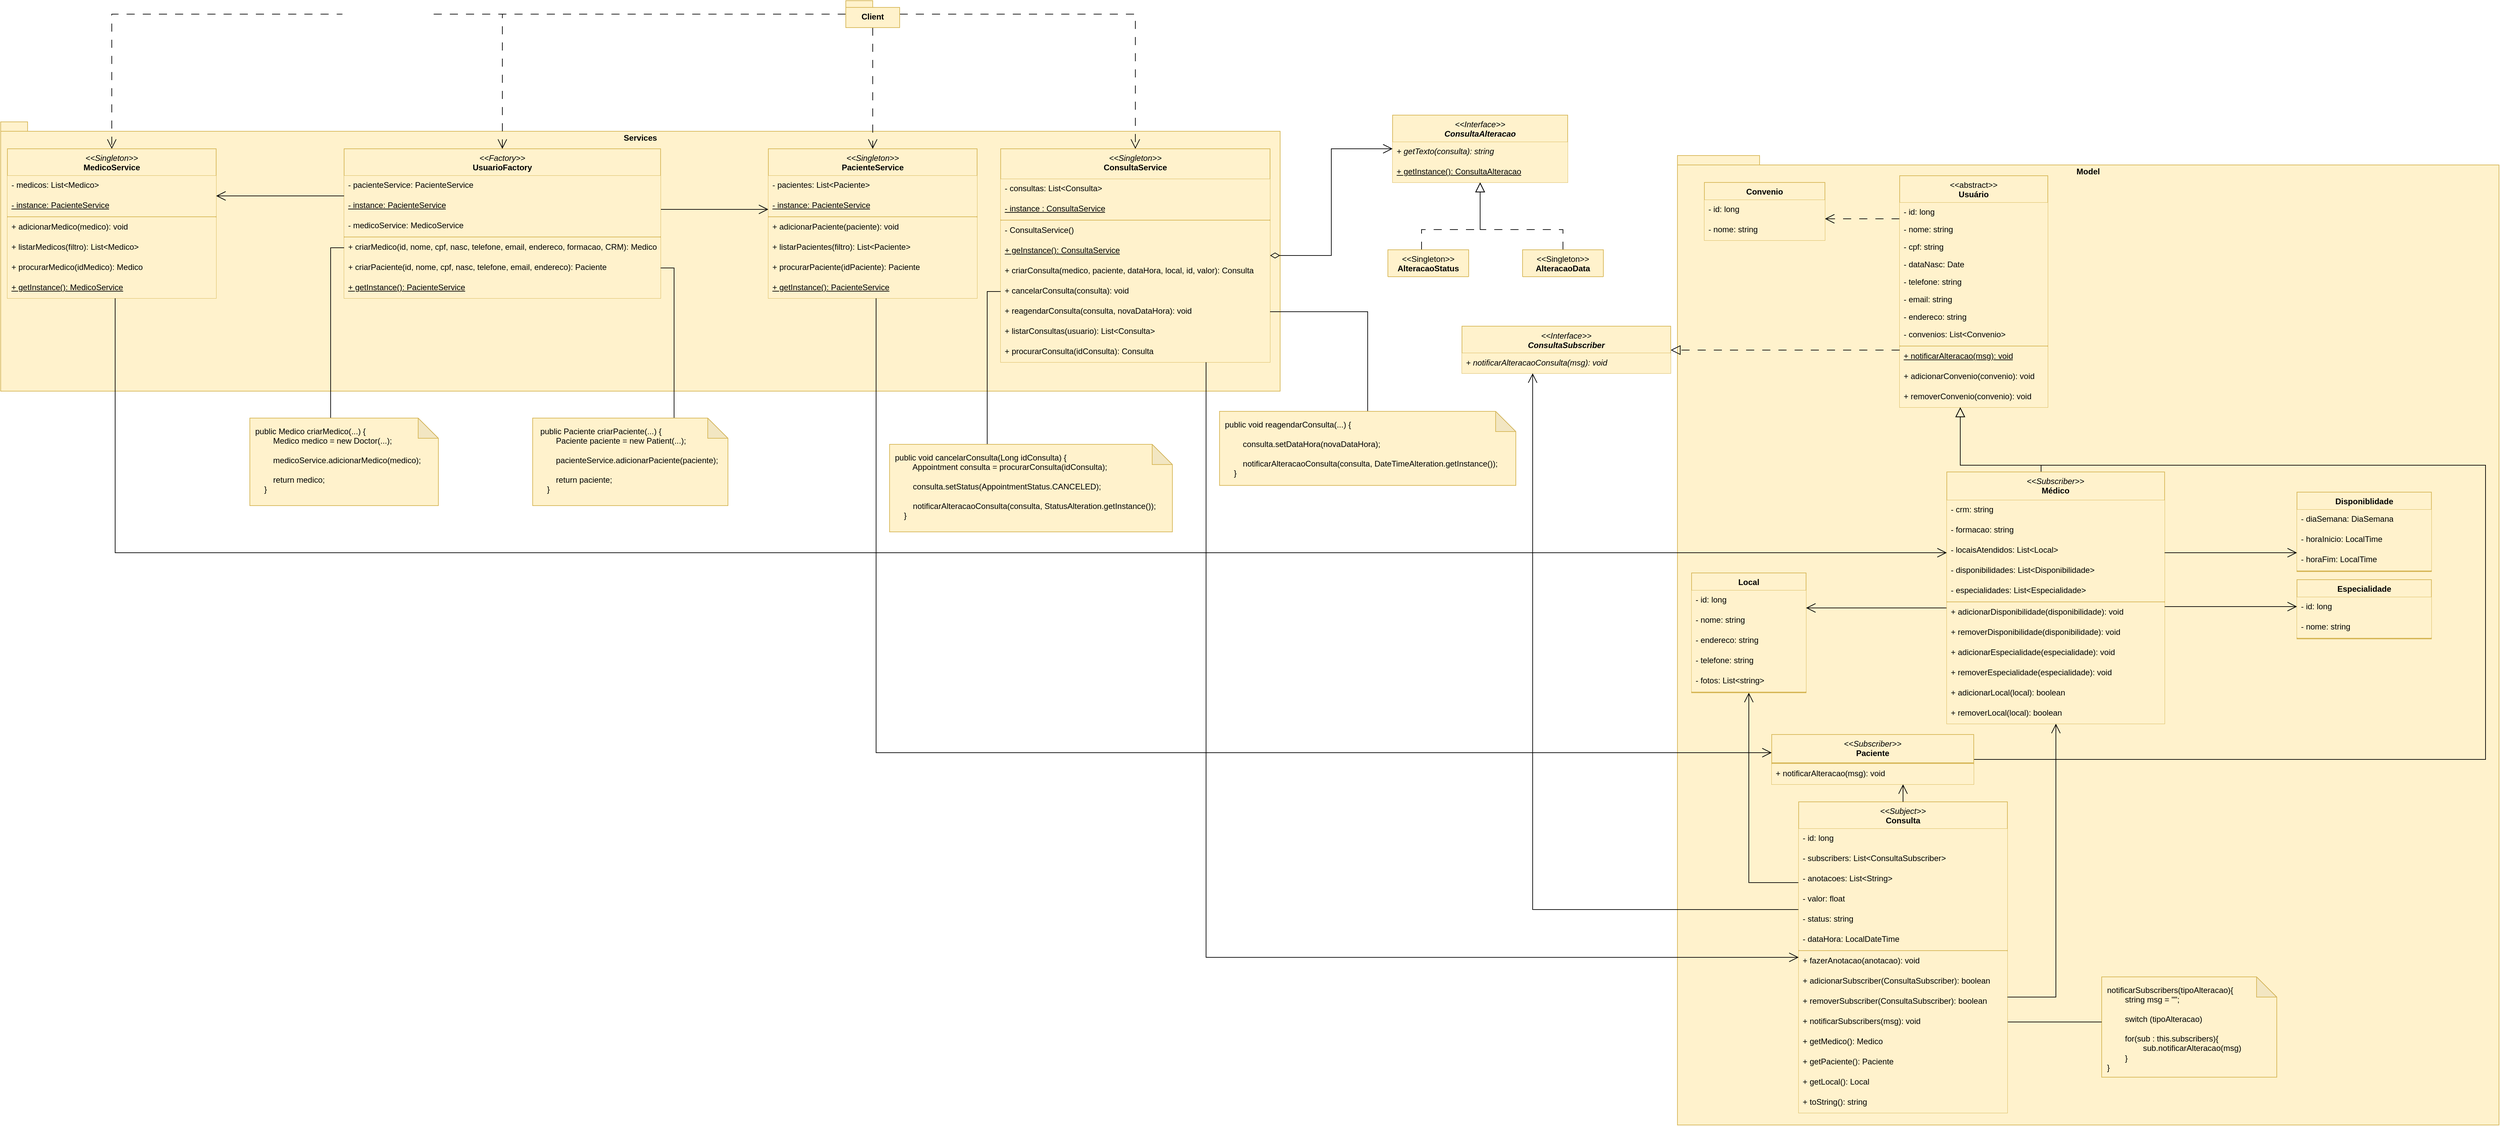 <mxfile version="24.7.10">
  <diagram id="C5RBs43oDa-KdzZeNtuy" name="Page-1">
    <mxGraphModel grid="1" page="1" gridSize="10" guides="1" tooltips="1" connect="1" arrows="1" fold="1" pageScale="1" pageWidth="827" pageHeight="1169" math="0" shadow="0">
      <root>
        <mxCell id="WIyWlLk6GJQsqaUBKTNV-0" />
        <mxCell id="WIyWlLk6GJQsqaUBKTNV-1" parent="WIyWlLk6GJQsqaUBKTNV-0" />
        <mxCell id="484buhVKWuDYaP3dI4D9-22" value="Model" style="shape=folder;fontStyle=1;spacingTop=10;tabWidth=40;tabHeight=14;tabPosition=left;html=1;whiteSpace=wrap;fillColor=#fff2cc;strokeColor=#d6b656;verticalAlign=top;horizontal=1;" vertex="1" parent="WIyWlLk6GJQsqaUBKTNV-1">
          <mxGeometry x="2290" y="-1040" width="1220" height="1440" as="geometry" />
        </mxCell>
        <mxCell id="1KLnECOXBFTZ6x0Au6ER-247" style="edgeStyle=orthogonalEdgeStyle;rounded=0;orthogonalLoop=1;jettySize=auto;html=1;endArrow=open;endFill=0;endSize=12;startSize=12;dashed=1;dashPattern=12 12;" edge="1" parent="WIyWlLk6GJQsqaUBKTNV-1" source="KkK8MuhHhhQ5Xx8gjNi_-40" target="1KLnECOXBFTZ6x0Au6ER-243">
          <mxGeometry relative="1" as="geometry">
            <Array as="points">
              <mxPoint x="2590" y="-946" />
              <mxPoint x="2590" y="-946" />
            </Array>
          </mxGeometry>
        </mxCell>
        <mxCell id="KkK8MuhHhhQ5Xx8gjNi_-40" value="&lt;span style=&quot;font-weight: normal;&quot;&gt;&amp;lt;&amp;lt;abstract&amp;gt;&amp;gt;&lt;/span&gt;&lt;br&gt;Usuário" style="swimlane;fontStyle=1;align=center;verticalAlign=top;childLayout=stackLayout;horizontal=1;startSize=40;horizontalStack=0;resizeParent=1;resizeParentMax=0;resizeLast=0;collapsible=1;marginBottom=0;whiteSpace=wrap;html=1;fillColor=#fff2cc;strokeColor=#d6b656;" vertex="1" parent="WIyWlLk6GJQsqaUBKTNV-1">
          <mxGeometry x="2620" y="-1010" width="220" height="344" as="geometry" />
        </mxCell>
        <mxCell id="KkK8MuhHhhQ5Xx8gjNi_-55" value="- id: long" style="text;strokeColor=none;fillColor=#fff2cc;align=left;verticalAlign=top;spacingLeft=4;spacingRight=4;overflow=hidden;rotatable=0;points=[[0,0.5],[1,0.5]];portConstraint=eastwest;whiteSpace=wrap;html=1;" vertex="1" parent="KkK8MuhHhhQ5Xx8gjNi_-40">
          <mxGeometry y="40" width="220" height="26" as="geometry" />
        </mxCell>
        <mxCell id="KkK8MuhHhhQ5Xx8gjNi_-52" value="- nome: string" style="text;strokeColor=none;fillColor=#fff2cc;align=left;verticalAlign=top;spacingLeft=4;spacingRight=4;overflow=hidden;rotatable=0;points=[[0,0.5],[1,0.5]];portConstraint=eastwest;whiteSpace=wrap;html=1;" vertex="1" parent="KkK8MuhHhhQ5Xx8gjNi_-40">
          <mxGeometry y="66" width="220" height="26" as="geometry" />
        </mxCell>
        <mxCell id="KkK8MuhHhhQ5Xx8gjNi_-56" value="- cpf: string" style="text;strokeColor=none;fillColor=#fff2cc;align=left;verticalAlign=top;spacingLeft=4;spacingRight=4;overflow=hidden;rotatable=0;points=[[0,0.5],[1,0.5]];portConstraint=eastwest;whiteSpace=wrap;html=1;" vertex="1" parent="KkK8MuhHhhQ5Xx8gjNi_-40">
          <mxGeometry y="92" width="220" height="26" as="geometry" />
        </mxCell>
        <mxCell id="KkK8MuhHhhQ5Xx8gjNi_-57" value="- dataNasc: Date" style="text;strokeColor=none;fillColor=#fff2cc;align=left;verticalAlign=top;spacingLeft=4;spacingRight=4;overflow=hidden;rotatable=0;points=[[0,0.5],[1,0.5]];portConstraint=eastwest;whiteSpace=wrap;html=1;" vertex="1" parent="KkK8MuhHhhQ5Xx8gjNi_-40">
          <mxGeometry y="118" width="220" height="26" as="geometry" />
        </mxCell>
        <mxCell id="KkK8MuhHhhQ5Xx8gjNi_-53" value="- telefone: string" style="text;strokeColor=none;fillColor=#fff2cc;align=left;verticalAlign=top;spacingLeft=4;spacingRight=4;overflow=hidden;rotatable=0;points=[[0,0.5],[1,0.5]];portConstraint=eastwest;whiteSpace=wrap;html=1;" vertex="1" parent="KkK8MuhHhhQ5Xx8gjNi_-40">
          <mxGeometry y="144" width="220" height="26" as="geometry" />
        </mxCell>
        <mxCell id="KkK8MuhHhhQ5Xx8gjNi_-58" value="- email: string" style="text;strokeColor=none;fillColor=#fff2cc;align=left;verticalAlign=top;spacingLeft=4;spacingRight=4;overflow=hidden;rotatable=0;points=[[0,0.5],[1,0.5]];portConstraint=eastwest;whiteSpace=wrap;html=1;" vertex="1" parent="KkK8MuhHhhQ5Xx8gjNi_-40">
          <mxGeometry y="170" width="220" height="26" as="geometry" />
        </mxCell>
        <mxCell id="KkK8MuhHhhQ5Xx8gjNi_-59" value="- endereco: string" style="text;strokeColor=none;fillColor=#fff2cc;align=left;verticalAlign=top;spacingLeft=4;spacingRight=4;overflow=hidden;rotatable=0;points=[[0,0.5],[1,0.5]];portConstraint=eastwest;whiteSpace=wrap;html=1;" vertex="1" parent="KkK8MuhHhhQ5Xx8gjNi_-40">
          <mxGeometry y="196" width="220" height="26" as="geometry" />
        </mxCell>
        <mxCell id="1KLnECOXBFTZ6x0Au6ER-158" value="- convenios: List&amp;lt;Convenio&amp;gt;" style="text;strokeColor=none;fillColor=#fff2cc;align=left;verticalAlign=top;spacingLeft=4;spacingRight=4;overflow=hidden;rotatable=0;points=[[0,0.5],[1,0.5]];portConstraint=eastwest;whiteSpace=wrap;html=1;" vertex="1" parent="KkK8MuhHhhQ5Xx8gjNi_-40">
          <mxGeometry y="222" width="220" height="30" as="geometry" />
        </mxCell>
        <mxCell id="KkK8MuhHhhQ5Xx8gjNi_-42" value="" style="line;strokeWidth=1;fillColor=#fff2cc;align=left;verticalAlign=middle;spacingTop=-1;spacingLeft=3;spacingRight=3;rotatable=0;labelPosition=right;points=[];portConstraint=eastwest;strokeColor=#d6b656;" vertex="1" parent="KkK8MuhHhhQ5Xx8gjNi_-40">
          <mxGeometry y="252" width="220" height="2" as="geometry" />
        </mxCell>
        <mxCell id="yrUErbX0jaAXgyCrTrCD-17" value="&lt;u&gt;+ notificarAlteracao(msg): void&lt;/u&gt;" style="text;strokeColor=none;fillColor=#fff2cc;align=left;verticalAlign=top;spacingLeft=4;spacingRight=4;overflow=hidden;rotatable=0;points=[[0,0.5],[1,0.5]];portConstraint=eastwest;whiteSpace=wrap;html=1;fontStyle=0" vertex="1" parent="KkK8MuhHhhQ5Xx8gjNi_-40">
          <mxGeometry y="254" width="220" height="30" as="geometry" />
        </mxCell>
        <mxCell id="484buhVKWuDYaP3dI4D9-21" value="+ adicionarConvenio(convenio): void " style="text;strokeColor=none;fillColor=#fff2cc;align=left;verticalAlign=top;spacingLeft=4;spacingRight=4;overflow=hidden;rotatable=0;points=[[0,0.5],[1,0.5]];portConstraint=eastwest;whiteSpace=wrap;html=1;" vertex="1" parent="KkK8MuhHhhQ5Xx8gjNi_-40">
          <mxGeometry y="284" width="220" height="30" as="geometry" />
        </mxCell>
        <mxCell id="484buhVKWuDYaP3dI4D9-38" value="+ removerConvenio(convenio): void " style="text;strokeColor=none;fillColor=#fff2cc;align=left;verticalAlign=top;spacingLeft=4;spacingRight=4;overflow=hidden;rotatable=0;points=[[0,0.5],[1,0.5]];portConstraint=eastwest;whiteSpace=wrap;html=1;" vertex="1" parent="KkK8MuhHhhQ5Xx8gjNi_-40">
          <mxGeometry y="314" width="220" height="30" as="geometry" />
        </mxCell>
        <mxCell id="KkK8MuhHhhQ5Xx8gjNi_-118" style="edgeStyle=orthogonalEdgeStyle;rounded=0;orthogonalLoop=1;jettySize=auto;html=1;endArrow=block;endFill=0;endSize=12;startSize=12;" edge="1" parent="WIyWlLk6GJQsqaUBKTNV-1" source="KkK8MuhHhhQ5Xx8gjNi_-80" target="KkK8MuhHhhQ5Xx8gjNi_-40">
          <mxGeometry relative="1" as="geometry">
            <Array as="points">
              <mxPoint x="2830" y="-580" />
              <mxPoint x="2710" y="-580" />
            </Array>
          </mxGeometry>
        </mxCell>
        <mxCell id="yrUErbX0jaAXgyCrTrCD-14" style="edgeStyle=orthogonalEdgeStyle;rounded=0;orthogonalLoop=1;jettySize=auto;html=1;endArrow=block;endFill=0;endSize=12;startSize=12;dashed=1;dashPattern=12 12;" edge="1" parent="WIyWlLk6GJQsqaUBKTNV-1" source="KkK8MuhHhhQ5Xx8gjNi_-40" target="yrUErbX0jaAXgyCrTrCD-0">
          <mxGeometry relative="1" as="geometry">
            <Array as="points">
              <mxPoint x="2460" y="-751" />
              <mxPoint x="2460" y="-751" />
            </Array>
            <mxPoint x="2240" y="-690" as="sourcePoint" />
          </mxGeometry>
        </mxCell>
        <mxCell id="9CD70JKcliZ-psmkXSMz-23" style="edgeStyle=orthogonalEdgeStyle;rounded=0;orthogonalLoop=1;jettySize=auto;html=1;endArrow=none;endFill=0;startArrow=open;startFill=0;endSize=12;startSize=12;" edge="1" parent="WIyWlLk6GJQsqaUBKTNV-1" source="9CD70JKcliZ-psmkXSMz-11" target="1KLnECOXBFTZ6x0Au6ER-2">
          <mxGeometry relative="1" as="geometry">
            <Array as="points">
              <mxPoint x="2396" y="40" />
            </Array>
          </mxGeometry>
        </mxCell>
        <mxCell id="9CD70JKcliZ-psmkXSMz-11" value="Local" style="swimlane;fontStyle=1;align=center;verticalAlign=top;childLayout=stackLayout;horizontal=1;startSize=26;horizontalStack=0;resizeParent=1;resizeParentMax=0;resizeLast=0;collapsible=1;marginBottom=0;whiteSpace=wrap;html=1;fillColor=#fff2cc;strokeColor=#d6b656;" vertex="1" parent="WIyWlLk6GJQsqaUBKTNV-1">
          <mxGeometry x="2311" y="-420" width="170" height="178" as="geometry">
            <mxRectangle x="210" y="1253" width="70" height="30" as="alternateBounds" />
          </mxGeometry>
        </mxCell>
        <mxCell id="9CD70JKcliZ-psmkXSMz-12" value="- id: long" style="text;strokeColor=none;fillColor=#fff2cc;align=left;verticalAlign=top;spacingLeft=4;spacingRight=4;overflow=hidden;rotatable=0;points=[[0,0.5],[1,0.5]];portConstraint=eastwest;whiteSpace=wrap;html=1;" vertex="1" parent="9CD70JKcliZ-psmkXSMz-11">
          <mxGeometry y="26" width="170" height="30" as="geometry" />
        </mxCell>
        <mxCell id="9CD70JKcliZ-psmkXSMz-13" value="- nome: string" style="text;strokeColor=none;fillColor=#fff2cc;align=left;verticalAlign=top;spacingLeft=4;spacingRight=4;overflow=hidden;rotatable=0;points=[[0,0.5],[1,0.5]];portConstraint=eastwest;whiteSpace=wrap;html=1;" vertex="1" parent="9CD70JKcliZ-psmkXSMz-11">
          <mxGeometry y="56" width="170" height="30" as="geometry" />
        </mxCell>
        <mxCell id="9CD70JKcliZ-psmkXSMz-15" value="- endereco: string" style="text;strokeColor=none;fillColor=#fff2cc;align=left;verticalAlign=top;spacingLeft=4;spacingRight=4;overflow=hidden;rotatable=0;points=[[0,0.5],[1,0.5]];portConstraint=eastwest;whiteSpace=wrap;html=1;" vertex="1" parent="9CD70JKcliZ-psmkXSMz-11">
          <mxGeometry y="86" width="170" height="30" as="geometry" />
        </mxCell>
        <mxCell id="9CD70JKcliZ-psmkXSMz-16" value="- telefone: string" style="text;strokeColor=none;fillColor=#fff2cc;align=left;verticalAlign=top;spacingLeft=4;spacingRight=4;overflow=hidden;rotatable=0;points=[[0,0.5],[1,0.5]];portConstraint=eastwest;whiteSpace=wrap;html=1;" vertex="1" parent="9CD70JKcliZ-psmkXSMz-11">
          <mxGeometry y="116" width="170" height="30" as="geometry" />
        </mxCell>
        <mxCell id="9CD70JKcliZ-psmkXSMz-17" value="- fotos: List&amp;lt;string&amp;gt;" style="text;strokeColor=none;fillColor=#fff2cc;align=left;verticalAlign=top;spacingLeft=4;spacingRight=4;overflow=hidden;rotatable=0;points=[[0,0.5],[1,0.5]];portConstraint=eastwest;whiteSpace=wrap;html=1;" vertex="1" parent="9CD70JKcliZ-psmkXSMz-11">
          <mxGeometry y="146" width="170" height="30" as="geometry" />
        </mxCell>
        <mxCell id="9CD70JKcliZ-psmkXSMz-19" value="" style="line;strokeWidth=1;fillColor=#fff2cc;align=left;verticalAlign=middle;spacingTop=-1;spacingLeft=3;spacingRight=3;rotatable=0;labelPosition=right;points=[];portConstraint=eastwest;strokeColor=#d6b656;" vertex="1" parent="9CD70JKcliZ-psmkXSMz-11">
          <mxGeometry y="176" width="170" height="2" as="geometry" />
        </mxCell>
        <mxCell id="yrUErbX0jaAXgyCrTrCD-0" value="&lt;i style=&quot;font-weight: normal;&quot;&gt;&amp;lt;&amp;lt;Interface&amp;gt;&amp;gt;&lt;/i&gt;&lt;div&gt;&lt;i&gt;ConsultaSubscriber&lt;/i&gt;&lt;/div&gt;" style="swimlane;fontStyle=1;align=center;verticalAlign=top;childLayout=stackLayout;horizontal=1;startSize=40;horizontalStack=0;resizeParent=1;resizeParentMax=0;resizeLast=0;collapsible=1;marginBottom=0;whiteSpace=wrap;html=1;fillColor=#fff2cc;strokeColor=#d6b656;" vertex="1" parent="WIyWlLk6GJQsqaUBKTNV-1">
          <mxGeometry x="1970" y="-786.5" width="310" height="70" as="geometry" />
        </mxCell>
        <mxCell id="yrUErbX0jaAXgyCrTrCD-8" value="&lt;i&gt;+ notificarAlteracaoConsulta(msg): void&lt;/i&gt;" style="text;strokeColor=none;fillColor=#fff2cc;align=left;verticalAlign=top;spacingLeft=4;spacingRight=4;overflow=hidden;rotatable=0;points=[[0,0.5],[1,0.5]];portConstraint=eastwest;whiteSpace=wrap;html=1;" vertex="1" parent="yrUErbX0jaAXgyCrTrCD-0">
          <mxGeometry y="40" width="310" height="30" as="geometry" />
        </mxCell>
        <mxCell id="yrUErbX0jaAXgyCrTrCD-19" value="&lt;div&gt;notificarSubscribers(tipoAlteracao){&lt;/div&gt;&lt;div&gt;&lt;span style=&quot;white-space: pre;&quot;&gt;&#x9;&lt;/span&gt;string msg = &quot;&quot;;&lt;br&gt;&lt;/div&gt;&lt;div&gt;&lt;span style=&quot;white-space: pre;&quot;&gt;&#x9;&lt;/span&gt;&lt;/div&gt;&lt;div&gt;&lt;span style=&quot;white-space: pre;&quot;&gt;&#x9;&lt;/span&gt;switch (tipoAlteracao)&lt;/div&gt;&lt;div&gt;&lt;br&gt;&lt;/div&gt;&lt;div&gt;&lt;span style=&quot;white-space: pre;&quot;&gt;&#x9;&lt;/span&gt;for(sub : this.subscribers){&lt;/div&gt;&lt;div&gt;&lt;span style=&quot;white-space: pre;&quot;&gt;&#x9;&lt;span style=&quot;white-space: pre;&quot;&gt;&#x9;&lt;/span&gt;sub.notificarAlteracao(msg)&lt;/span&gt;&lt;/div&gt;&lt;div&gt;&lt;span style=&quot;white-space: pre;&quot;&gt;&#x9;&lt;/span&gt;}&lt;br&gt;&lt;/div&gt;&lt;div&gt;}&lt;/div&gt;" style="shape=note;whiteSpace=wrap;html=1;backgroundOutline=1;darkOpacity=0.05;fillColor=#fff2cc;strokeColor=#d6b656;align=left;verticalAlign=top;spacing=8;" vertex="1" parent="WIyWlLk6GJQsqaUBKTNV-1">
          <mxGeometry x="2920" y="180" width="260" height="149" as="geometry" />
        </mxCell>
        <mxCell id="yrUErbX0jaAXgyCrTrCD-18" style="edgeStyle=orthogonalEdgeStyle;rounded=0;orthogonalLoop=1;jettySize=auto;html=1;endArrow=none;endFill=0;endSize=12;startSize=12;" edge="1" parent="WIyWlLk6GJQsqaUBKTNV-1" source="1KLnECOXBFTZ6x0Au6ER-14" target="yrUErbX0jaAXgyCrTrCD-19">
          <mxGeometry relative="1" as="geometry">
            <mxPoint x="-320" y="831" as="targetPoint" />
            <Array as="points">
              <mxPoint x="2970" y="247" />
            </Array>
          </mxGeometry>
        </mxCell>
        <mxCell id="yrUErbX0jaAXgyCrTrCD-26" value="&lt;i style=&quot;font-weight: normal;&quot;&gt;&amp;lt;&amp;lt;Interface&amp;gt;&amp;gt;&lt;/i&gt;&lt;div&gt;&lt;i&gt;ConsultaAlteracao&lt;/i&gt;&lt;/div&gt;" style="swimlane;fontStyle=1;align=center;verticalAlign=top;childLayout=stackLayout;horizontal=1;startSize=40;horizontalStack=0;resizeParent=1;resizeParentMax=0;resizeLast=0;collapsible=1;marginBottom=0;whiteSpace=wrap;html=1;fillColor=#fff2cc;strokeColor=#d6b656;" vertex="1" parent="WIyWlLk6GJQsqaUBKTNV-1">
          <mxGeometry x="1867" y="-1100" width="260" height="100" as="geometry" />
        </mxCell>
        <mxCell id="yrUErbX0jaAXgyCrTrCD-28" value="&lt;i&gt;+ getTexto(consulta): string&lt;/i&gt;" style="text;strokeColor=none;fillColor=#fff2cc;align=left;verticalAlign=top;spacingLeft=4;spacingRight=4;overflow=hidden;rotatable=0;points=[[0,0.5],[1,0.5]];portConstraint=eastwest;whiteSpace=wrap;html=1;" vertex="1" parent="yrUErbX0jaAXgyCrTrCD-26">
          <mxGeometry y="40" width="260" height="30" as="geometry" />
        </mxCell>
        <mxCell id="aFPHIhgPSQ39L9ro6fip-11" value="+ getInstance(): ConsultaAlteracao" style="text;strokeColor=none;fillColor=#fff2cc;align=left;verticalAlign=top;spacingLeft=4;spacingRight=4;overflow=hidden;rotatable=0;points=[[0,0.5],[1,0.5]];portConstraint=eastwest;whiteSpace=wrap;html=1;fontStyle=4" vertex="1" parent="yrUErbX0jaAXgyCrTrCD-26">
          <mxGeometry y="70" width="260" height="30" as="geometry" />
        </mxCell>
        <mxCell id="aFPHIhgPSQ39L9ro6fip-8" style="edgeStyle=orthogonalEdgeStyle;rounded=0;orthogonalLoop=1;jettySize=auto;html=1;endArrow=block;endFill=0;endSize=12;startSize=12;dashed=1;dashPattern=12 12;" edge="1" parent="WIyWlLk6GJQsqaUBKTNV-1" source="yrUErbX0jaAXgyCrTrCD-29" target="yrUErbX0jaAXgyCrTrCD-26">
          <mxGeometry relative="1" as="geometry">
            <Array as="points">
              <mxPoint x="1910" y="-930" />
              <mxPoint x="1997" y="-930" />
            </Array>
          </mxGeometry>
        </mxCell>
        <mxCell id="yrUErbX0jaAXgyCrTrCD-29" value="&lt;span style=&quot;font-weight: normal;&quot;&gt;&amp;lt;&amp;lt;Singleton&amp;gt;&amp;gt;&lt;/span&gt;&lt;div&gt;AlteracaoStatus&lt;/div&gt;" style="swimlane;fontStyle=1;align=center;verticalAlign=top;childLayout=stackLayout;horizontal=1;startSize=40;horizontalStack=0;resizeParent=1;resizeParentMax=0;resizeLast=0;collapsible=1;marginBottom=0;whiteSpace=wrap;html=1;fillColor=#fff2cc;strokeColor=#d6b656;" vertex="1" collapsed="1" parent="WIyWlLk6GJQsqaUBKTNV-1">
          <mxGeometry x="1860" y="-900" width="120" height="40" as="geometry">
            <mxRectangle x="1860" y="-900" width="260" height="162" as="alternateBounds" />
          </mxGeometry>
        </mxCell>
        <mxCell id="yrUErbX0jaAXgyCrTrCD-32" value="&lt;u&gt;- instance: AlteracaoStatus&lt;br&gt;&lt;/u&gt;" style="text;strokeColor=none;fillColor=#fff2cc;align=left;verticalAlign=top;spacingLeft=4;spacingRight=4;overflow=hidden;rotatable=0;points=[[0,0.5],[1,0.5]];portConstraint=eastwest;whiteSpace=wrap;html=1;" vertex="1" parent="yrUErbX0jaAXgyCrTrCD-29">
          <mxGeometry y="40" width="260" height="30" as="geometry" />
        </mxCell>
        <mxCell id="yrUErbX0jaAXgyCrTrCD-30" value="" style="line;strokeWidth=1;fillColor=#fff2cc;align=left;verticalAlign=middle;spacingTop=-1;spacingLeft=3;spacingRight=3;rotatable=0;labelPosition=right;points=[];portConstraint=eastwest;strokeColor=#d6b656;" vertex="1" parent="yrUErbX0jaAXgyCrTrCD-29">
          <mxGeometry y="70" width="260" height="2" as="geometry" />
        </mxCell>
        <mxCell id="aFPHIhgPSQ39L9ro6fip-13" value="- AlteracaoStatus()" style="text;strokeColor=none;fillColor=#fff2cc;align=left;verticalAlign=top;spacingLeft=4;spacingRight=4;overflow=hidden;rotatable=0;points=[[0,0.5],[1,0.5]];portConstraint=eastwest;whiteSpace=wrap;html=1;" vertex="1" parent="yrUErbX0jaAXgyCrTrCD-29">
          <mxGeometry y="72" width="260" height="30" as="geometry" />
        </mxCell>
        <mxCell id="aFPHIhgPSQ39L9ro6fip-12" value="&lt;u&gt;+ getInstance(): AlteracaoStatus&lt;/u&gt;" style="text;strokeColor=none;fillColor=#fff2cc;align=left;verticalAlign=top;spacingLeft=4;spacingRight=4;overflow=hidden;rotatable=0;points=[[0,0.5],[1,0.5]];portConstraint=eastwest;whiteSpace=wrap;html=1;" vertex="1" parent="yrUErbX0jaAXgyCrTrCD-29">
          <mxGeometry y="102" width="260" height="30" as="geometry" />
        </mxCell>
        <mxCell id="yrUErbX0jaAXgyCrTrCD-31" value="+ getTexto(consulta): string" style="text;strokeColor=none;fillColor=#fff2cc;align=left;verticalAlign=top;spacingLeft=4;spacingRight=4;overflow=hidden;rotatable=0;points=[[0,0.5],[1,0.5]];portConstraint=eastwest;whiteSpace=wrap;html=1;" vertex="1" parent="yrUErbX0jaAXgyCrTrCD-29">
          <mxGeometry y="132" width="260" height="30" as="geometry" />
        </mxCell>
        <mxCell id="aFPHIhgPSQ39L9ro6fip-10" style="edgeStyle=orthogonalEdgeStyle;rounded=0;orthogonalLoop=1;jettySize=auto;html=1;endArrow=block;endFill=0;endSize=12;startSize=12;dashed=1;dashPattern=12 12;" edge="1" parent="WIyWlLk6GJQsqaUBKTNV-1" source="aFPHIhgPSQ39L9ro6fip-20" target="yrUErbX0jaAXgyCrTrCD-26">
          <mxGeometry relative="1" as="geometry">
            <mxPoint x="3157" y="30" as="sourcePoint" />
            <Array as="points">
              <mxPoint x="2120" y="-930" />
              <mxPoint x="1997" y="-930" />
            </Array>
          </mxGeometry>
        </mxCell>
        <mxCell id="aFPHIhgPSQ39L9ro6fip-20" value="&lt;span style=&quot;font-weight: normal;&quot;&gt;&amp;lt;&amp;lt;Singleton&amp;gt;&amp;gt;&lt;/span&gt;&lt;div&gt;AlteracaoData&lt;/div&gt;" style="swimlane;fontStyle=1;align=center;verticalAlign=top;childLayout=stackLayout;horizontal=1;startSize=40;horizontalStack=0;resizeParent=1;resizeParentMax=0;resizeLast=0;collapsible=1;marginBottom=0;whiteSpace=wrap;html=1;fillColor=#fff2cc;strokeColor=#d6b656;" vertex="1" collapsed="1" parent="WIyWlLk6GJQsqaUBKTNV-1">
          <mxGeometry x="2060" y="-900" width="120" height="40" as="geometry">
            <mxRectangle x="2060" y="-900" width="260" height="162" as="alternateBounds" />
          </mxGeometry>
        </mxCell>
        <mxCell id="aFPHIhgPSQ39L9ro6fip-21" value="&lt;u&gt;- instance:&lt;/u&gt;" style="text;strokeColor=none;fillColor=#fff2cc;align=left;verticalAlign=top;spacingLeft=4;spacingRight=4;overflow=hidden;rotatable=0;points=[[0,0.5],[1,0.5]];portConstraint=eastwest;whiteSpace=wrap;html=1;" vertex="1" parent="aFPHIhgPSQ39L9ro6fip-20">
          <mxGeometry y="40" width="260" height="30" as="geometry" />
        </mxCell>
        <mxCell id="aFPHIhgPSQ39L9ro6fip-22" value="" style="line;strokeWidth=1;fillColor=#fff2cc;align=left;verticalAlign=middle;spacingTop=-1;spacingLeft=3;spacingRight=3;rotatable=0;labelPosition=right;points=[];portConstraint=eastwest;strokeColor=#d6b656;" vertex="1" parent="aFPHIhgPSQ39L9ro6fip-20">
          <mxGeometry y="70" width="260" height="2" as="geometry" />
        </mxCell>
        <mxCell id="aFPHIhgPSQ39L9ro6fip-23" value="- AlteracaoData()" style="text;strokeColor=none;fillColor=#fff2cc;align=left;verticalAlign=top;spacingLeft=4;spacingRight=4;overflow=hidden;rotatable=0;points=[[0,0.5],[1,0.5]];portConstraint=eastwest;whiteSpace=wrap;html=1;" vertex="1" parent="aFPHIhgPSQ39L9ro6fip-20">
          <mxGeometry y="72" width="260" height="30" as="geometry" />
        </mxCell>
        <mxCell id="aFPHIhgPSQ39L9ro6fip-24" value="&lt;u&gt;+ getInstance(): AlteracaoData&lt;br&gt;&lt;/u&gt;" style="text;strokeColor=none;fillColor=#fff2cc;align=left;verticalAlign=top;spacingLeft=4;spacingRight=4;overflow=hidden;rotatable=0;points=[[0,0.5],[1,0.5]];portConstraint=eastwest;whiteSpace=wrap;html=1;" vertex="1" parent="aFPHIhgPSQ39L9ro6fip-20">
          <mxGeometry y="102" width="260" height="30" as="geometry" />
        </mxCell>
        <mxCell id="aFPHIhgPSQ39L9ro6fip-25" value="+ getTexto(consulta): string" style="text;strokeColor=none;fillColor=#fff2cc;align=left;verticalAlign=top;spacingLeft=4;spacingRight=4;overflow=hidden;rotatable=0;points=[[0,0.5],[1,0.5]];portConstraint=eastwest;whiteSpace=wrap;html=1;" vertex="1" parent="aFPHIhgPSQ39L9ro6fip-20">
          <mxGeometry y="132" width="260" height="30" as="geometry" />
        </mxCell>
        <mxCell id="9AGPIPOIuEEWB_WGWNxd-38" style="edgeStyle=orthogonalEdgeStyle;rounded=0;orthogonalLoop=1;jettySize=auto;html=1;endArrow=open;endFill=0;endSize=12;startSize=12;" edge="1" parent="WIyWlLk6GJQsqaUBKTNV-1" source="1KLnECOXBFTZ6x0Au6ER-2" target="yrUErbX0jaAXgyCrTrCD-0">
          <mxGeometry relative="1" as="geometry">
            <Array as="points">
              <mxPoint x="2075" y="80" />
            </Array>
          </mxGeometry>
        </mxCell>
        <mxCell id="1KLnECOXBFTZ6x0Au6ER-2" value="&lt;div&gt;&lt;i&gt;&lt;span style=&quot;font-weight: normal;&quot;&gt;&amp;lt;&amp;lt;Subject&amp;gt;&amp;gt;&lt;br&gt;&lt;/span&gt;&lt;/i&gt;&lt;/div&gt;Consulta" style="swimlane;fontStyle=1;align=center;verticalAlign=top;childLayout=stackLayout;horizontal=1;startSize=40;horizontalStack=0;resizeParent=1;resizeParentMax=0;resizeLast=0;collapsible=1;marginBottom=0;whiteSpace=wrap;html=1;fillColor=#fff2cc;strokeColor=#d6b656;" vertex="1" parent="WIyWlLk6GJQsqaUBKTNV-1">
          <mxGeometry x="2470" y="-80" width="310" height="462" as="geometry" />
        </mxCell>
        <mxCell id="1KLnECOXBFTZ6x0Au6ER-97" value="- id: long" style="text;strokeColor=none;fillColor=#fff2cc;align=left;verticalAlign=top;spacingLeft=4;spacingRight=4;overflow=hidden;rotatable=0;points=[[0,0.5],[1,0.5]];portConstraint=eastwest;whiteSpace=wrap;html=1;" vertex="1" parent="1KLnECOXBFTZ6x0Au6ER-2">
          <mxGeometry y="40" width="310" height="30" as="geometry" />
        </mxCell>
        <mxCell id="1KLnECOXBFTZ6x0Au6ER-98" value="- subscribers: List&amp;lt;ConsultaSubscriber&amp;gt;" style="text;strokeColor=none;fillColor=#fff2cc;align=left;verticalAlign=top;spacingLeft=4;spacingRight=4;overflow=hidden;rotatable=0;points=[[0,0.5],[1,0.5]];portConstraint=eastwest;whiteSpace=wrap;html=1;" vertex="1" parent="1KLnECOXBFTZ6x0Au6ER-2">
          <mxGeometry y="70" width="310" height="30" as="geometry" />
        </mxCell>
        <mxCell id="1KLnECOXBFTZ6x0Au6ER-99" value="- anotacoes: List&amp;lt;String&amp;gt;" style="text;strokeColor=none;fillColor=#fff2cc;align=left;verticalAlign=top;spacingLeft=4;spacingRight=4;overflow=hidden;rotatable=0;points=[[0,0.5],[1,0.5]];portConstraint=eastwest;whiteSpace=wrap;html=1;" vertex="1" parent="1KLnECOXBFTZ6x0Au6ER-2">
          <mxGeometry y="100" width="310" height="30" as="geometry" />
        </mxCell>
        <mxCell id="1KLnECOXBFTZ6x0Au6ER-100" value="- valor: float" style="text;strokeColor=none;fillColor=#fff2cc;align=left;verticalAlign=top;spacingLeft=4;spacingRight=4;overflow=hidden;rotatable=0;points=[[0,0.5],[1,0.5]];portConstraint=eastwest;whiteSpace=wrap;html=1;" vertex="1" parent="1KLnECOXBFTZ6x0Au6ER-2">
          <mxGeometry y="130" width="310" height="30" as="geometry" />
        </mxCell>
        <mxCell id="1KLnECOXBFTZ6x0Au6ER-101" value="- status: string" style="text;strokeColor=none;fillColor=#fff2cc;align=left;verticalAlign=top;spacingLeft=4;spacingRight=4;overflow=hidden;rotatable=0;points=[[0,0.5],[1,0.5]];portConstraint=eastwest;whiteSpace=wrap;html=1;" vertex="1" parent="1KLnECOXBFTZ6x0Au6ER-2">
          <mxGeometry y="160" width="310" height="30" as="geometry" />
        </mxCell>
        <mxCell id="1KLnECOXBFTZ6x0Au6ER-102" value="- dataHora: LocalDateTime" style="text;strokeColor=none;fillColor=#fff2cc;align=left;verticalAlign=top;spacingLeft=4;spacingRight=4;overflow=hidden;rotatable=0;points=[[0,0.5],[1,0.5]];portConstraint=eastwest;whiteSpace=wrap;html=1;" vertex="1" parent="1KLnECOXBFTZ6x0Au6ER-2">
          <mxGeometry y="190" width="310" height="30" as="geometry" />
        </mxCell>
        <mxCell id="1KLnECOXBFTZ6x0Au6ER-103" value="" style="line;strokeWidth=1;fillColor=#fff2cc;align=left;verticalAlign=middle;spacingTop=-1;spacingLeft=3;spacingRight=3;rotatable=0;labelPosition=right;points=[];portConstraint=eastwest;strokeColor=#d6b656;" vertex="1" parent="1KLnECOXBFTZ6x0Au6ER-2">
          <mxGeometry y="220" width="310" height="2" as="geometry" />
        </mxCell>
        <mxCell id="1KLnECOXBFTZ6x0Au6ER-11" value="&lt;span&gt;+ fazerAnotacao(anotacao): void&lt;/span&gt;" style="text;strokeColor=none;fillColor=#fff2cc;align=left;verticalAlign=top;spacingLeft=4;spacingRight=4;overflow=hidden;rotatable=0;points=[[0,0.5],[1,0.5]];portConstraint=eastwest;whiteSpace=wrap;html=1;fontStyle=0" vertex="1" parent="1KLnECOXBFTZ6x0Au6ER-2">
          <mxGeometry y="222" width="310" height="30" as="geometry" />
        </mxCell>
        <mxCell id="1KLnECOXBFTZ6x0Au6ER-12" value="&lt;span&gt;+ adicionarSubscriber(ConsultaSubscriber): boolean&lt;/span&gt;" style="text;strokeColor=none;fillColor=#fff2cc;align=left;verticalAlign=top;spacingLeft=4;spacingRight=4;overflow=hidden;rotatable=0;points=[[0,0.5],[1,0.5]];portConstraint=eastwest;whiteSpace=wrap;html=1;fontStyle=0" vertex="1" parent="1KLnECOXBFTZ6x0Au6ER-2">
          <mxGeometry y="252" width="310" height="30" as="geometry" />
        </mxCell>
        <mxCell id="1KLnECOXBFTZ6x0Au6ER-13" value="&lt;span&gt;+ removerSubscriber(ConsultaSubscriber): boolean&lt;/span&gt;" style="text;strokeColor=none;fillColor=#fff2cc;align=left;verticalAlign=top;spacingLeft=4;spacingRight=4;overflow=hidden;rotatable=0;points=[[0,0.5],[1,0.5]];portConstraint=eastwest;whiteSpace=wrap;html=1;fontStyle=0" vertex="1" parent="1KLnECOXBFTZ6x0Au6ER-2">
          <mxGeometry y="282" width="310" height="30" as="geometry" />
        </mxCell>
        <mxCell id="1KLnECOXBFTZ6x0Au6ER-14" value="&lt;span&gt;+ notificarSubscribers(msg): void&lt;/span&gt;" style="text;strokeColor=none;fillColor=#fff2cc;align=left;verticalAlign=top;spacingLeft=4;spacingRight=4;overflow=hidden;rotatable=0;points=[[0,0.5],[1,0.5]];portConstraint=eastwest;whiteSpace=wrap;html=1;fontStyle=0" vertex="1" parent="1KLnECOXBFTZ6x0Au6ER-2">
          <mxGeometry y="312" width="310" height="30" as="geometry" />
        </mxCell>
        <mxCell id="1KLnECOXBFTZ6x0Au6ER-47" value="&lt;span&gt;+ getMedico(): Medico&lt;/span&gt;" style="text;strokeColor=none;fillColor=#fff2cc;align=left;verticalAlign=top;spacingLeft=4;spacingRight=4;overflow=hidden;rotatable=0;points=[[0,0.5],[1,0.5]];portConstraint=eastwest;whiteSpace=wrap;html=1;fontStyle=0" vertex="1" parent="1KLnECOXBFTZ6x0Au6ER-2">
          <mxGeometry y="342" width="310" height="30" as="geometry" />
        </mxCell>
        <mxCell id="1KLnECOXBFTZ6x0Au6ER-49" value="&lt;span&gt;+ getPaciente(): Paciente&lt;/span&gt;" style="text;strokeColor=none;fillColor=#fff2cc;align=left;verticalAlign=top;spacingLeft=4;spacingRight=4;overflow=hidden;rotatable=0;points=[[0,0.5],[1,0.5]];portConstraint=eastwest;whiteSpace=wrap;html=1;fontStyle=0" vertex="1" parent="1KLnECOXBFTZ6x0Au6ER-2">
          <mxGeometry y="372" width="310" height="30" as="geometry" />
        </mxCell>
        <mxCell id="1KLnECOXBFTZ6x0Au6ER-48" value="&lt;span&gt;+ getLocal(): Local&lt;/span&gt;" style="text;strokeColor=none;fillColor=#fff2cc;align=left;verticalAlign=top;spacingLeft=4;spacingRight=4;overflow=hidden;rotatable=0;points=[[0,0.5],[1,0.5]];portConstraint=eastwest;whiteSpace=wrap;html=1;fontStyle=0" vertex="1" parent="1KLnECOXBFTZ6x0Au6ER-2">
          <mxGeometry y="402" width="310" height="30" as="geometry" />
        </mxCell>
        <mxCell id="LugSOhkxB3EdFaJyipmC-1" value="&lt;span&gt;+ toString(): string&lt;br&gt;&lt;/span&gt;" style="text;strokeColor=none;fillColor=#fff2cc;align=left;verticalAlign=top;spacingLeft=4;spacingRight=4;overflow=hidden;rotatable=0;points=[[0,0.5],[1,0.5]];portConstraint=eastwest;whiteSpace=wrap;html=1;fontStyle=0" vertex="1" parent="1KLnECOXBFTZ6x0Au6ER-2">
          <mxGeometry y="432" width="310" height="30" as="geometry" />
        </mxCell>
        <mxCell id="9CD70JKcliZ-psmkXSMz-9" style="edgeStyle=orthogonalEdgeStyle;rounded=0;orthogonalLoop=1;jettySize=auto;html=1;startArrow=none;startFill=0;endArrow=open;endFill=0;endSize=12;startSize=12;" edge="1" parent="WIyWlLk6GJQsqaUBKTNV-1" source="1KLnECOXBFTZ6x0Au6ER-2" target="KkK8MuhHhhQ5Xx8gjNi_-119">
          <mxGeometry relative="1" as="geometry">
            <Array as="points">
              <mxPoint x="2710" y="-80" />
              <mxPoint x="2710" y="-80" />
            </Array>
          </mxGeometry>
        </mxCell>
        <mxCell id="9CD70JKcliZ-psmkXSMz-24" style="edgeStyle=orthogonalEdgeStyle;rounded=0;orthogonalLoop=1;jettySize=auto;html=1;endArrow=open;endFill=0;endSize=12;startSize=12;" edge="1" parent="WIyWlLk6GJQsqaUBKTNV-1" source="KkK8MuhHhhQ5Xx8gjNi_-80" target="9CD70JKcliZ-psmkXSMz-11">
          <mxGeometry relative="1" as="geometry">
            <Array as="points">
              <mxPoint x="2550" y="-368" />
              <mxPoint x="2550" y="-368" />
            </Array>
          </mxGeometry>
        </mxCell>
        <mxCell id="9CD70JKcliZ-psmkXSMz-10" style="edgeStyle=orthogonalEdgeStyle;rounded=0;orthogonalLoop=1;jettySize=auto;html=1;startArrow=none;startFill=0;endArrow=open;endFill=0;endSize=12;startSize=12;" edge="1" parent="WIyWlLk6GJQsqaUBKTNV-1" source="1KLnECOXBFTZ6x0Au6ER-2" target="KkK8MuhHhhQ5Xx8gjNi_-80">
          <mxGeometry relative="1" as="geometry">
            <Array as="points">
              <mxPoint x="2852" y="210" />
            </Array>
          </mxGeometry>
        </mxCell>
        <mxCell id="KkK8MuhHhhQ5Xx8gjNi_-138" style="edgeStyle=orthogonalEdgeStyle;rounded=0;orthogonalLoop=1;jettySize=auto;html=1;endArrow=block;endFill=0;endSize=12;startSize=12;" edge="1" parent="WIyWlLk6GJQsqaUBKTNV-1" source="KkK8MuhHhhQ5Xx8gjNi_-119" target="KkK8MuhHhhQ5Xx8gjNi_-40">
          <mxGeometry relative="1" as="geometry">
            <Array as="points">
              <mxPoint x="3490" y="-580" />
              <mxPoint x="2710" y="-580" />
            </Array>
          </mxGeometry>
        </mxCell>
        <mxCell id="1KLnECOXBFTZ6x0Au6ER-243" value="Convenio" style="swimlane;fontStyle=1;align=center;verticalAlign=top;childLayout=stackLayout;horizontal=1;startSize=26;horizontalStack=0;resizeParent=1;resizeParentMax=0;resizeLast=0;collapsible=1;marginBottom=0;whiteSpace=wrap;html=1;fillColor=#fff2cc;strokeColor=#d6b656;" vertex="1" parent="WIyWlLk6GJQsqaUBKTNV-1">
          <mxGeometry x="2330" y="-1000" width="179" height="86" as="geometry" />
        </mxCell>
        <mxCell id="1KLnECOXBFTZ6x0Au6ER-244" value="- id: long" style="text;strokeColor=none;fillColor=#fff2cc;align=left;verticalAlign=top;spacingLeft=4;spacingRight=4;overflow=hidden;rotatable=0;points=[[0,0.5],[1,0.5]];portConstraint=eastwest;whiteSpace=wrap;html=1;" vertex="1" parent="1KLnECOXBFTZ6x0Au6ER-243">
          <mxGeometry y="26" width="179" height="30" as="geometry" />
        </mxCell>
        <mxCell id="1KLnECOXBFTZ6x0Au6ER-245" value="- nome: string" style="text;strokeColor=none;fillColor=#fff2cc;align=left;verticalAlign=top;spacingLeft=4;spacingRight=4;overflow=hidden;rotatable=0;points=[[0,0.5],[1,0.5]];portConstraint=eastwest;whiteSpace=wrap;html=1;" vertex="1" parent="1KLnECOXBFTZ6x0Au6ER-243">
          <mxGeometry y="56" width="179" height="30" as="geometry" />
        </mxCell>
        <mxCell id="KkK8MuhHhhQ5Xx8gjNi_-119" value="&lt;div&gt;&lt;span style=&quot;font-weight: normal;&quot;&gt;&lt;i&gt;&amp;lt;&amp;lt;Subscriber&amp;gt;&amp;gt;&lt;/i&gt;&lt;/span&gt;&lt;/div&gt;Paciente" style="swimlane;fontStyle=1;align=center;verticalAlign=top;childLayout=stackLayout;horizontal=1;startSize=42;horizontalStack=0;resizeParent=1;resizeParentMax=0;resizeLast=0;collapsible=1;marginBottom=0;whiteSpace=wrap;html=1;fillColor=#fff2cc;strokeColor=#d6b656;" vertex="1" parent="WIyWlLk6GJQsqaUBKTNV-1">
          <mxGeometry x="2430" y="-180" width="300" height="74" as="geometry" />
        </mxCell>
        <mxCell id="9CD70JKcliZ-psmkXSMz-72" value="" style="line;strokeWidth=1;fillColor=#fff2cc;align=left;verticalAlign=middle;spacingTop=-1;spacingLeft=3;spacingRight=3;rotatable=0;labelPosition=right;points=[];portConstraint=eastwest;strokeColor=#d6b656;" vertex="1" parent="KkK8MuhHhhQ5Xx8gjNi_-119">
          <mxGeometry y="42" width="300" height="2" as="geometry" />
        </mxCell>
        <mxCell id="KkK8MuhHhhQ5Xx8gjNi_-137" value="+ notificarAlteracao(msg): void" style="text;strokeColor=none;fillColor=#fff2cc;align=left;verticalAlign=top;spacingLeft=4;spacingRight=4;overflow=hidden;rotatable=0;points=[[0,0.5],[1,0.5]];portConstraint=eastwest;whiteSpace=wrap;html=1;" vertex="1" parent="KkK8MuhHhhQ5Xx8gjNi_-119">
          <mxGeometry y="44" width="300" height="30" as="geometry" />
        </mxCell>
        <mxCell id="KkK8MuhHhhQ5Xx8gjNi_-80" value="&lt;div&gt;&lt;span style=&quot;background-color: initial;&quot;&gt;&lt;span style=&quot;font-weight: 400;&quot;&gt;&lt;i&gt;&amp;lt;&amp;lt;&lt;/i&gt;&lt;/span&gt;&lt;/span&gt;&lt;i style=&quot;background-color: initial; font-weight: 400;&quot;&gt;Subscriber&amp;gt;&amp;gt;&lt;/i&gt;&lt;/div&gt;&lt;div&gt;&lt;span style=&quot;background-color: initial;&quot;&gt;Médico&lt;/span&gt;&lt;/div&gt;" style="swimlane;fontStyle=1;align=center;verticalAlign=top;childLayout=stackLayout;horizontal=1;startSize=42;horizontalStack=0;resizeParent=1;resizeParentMax=0;resizeLast=0;collapsible=1;marginBottom=0;whiteSpace=wrap;html=1;fillColor=#fff2cc;strokeColor=#d6b656;" vertex="1" parent="WIyWlLk6GJQsqaUBKTNV-1">
          <mxGeometry x="2689.995" y="-570" width="323.462" height="374" as="geometry" />
        </mxCell>
        <mxCell id="KkK8MuhHhhQ5Xx8gjNi_-81" value="- crm&lt;span style=&quot;background-color: initial;&quot;&gt;: string&lt;/span&gt;" style="text;strokeColor=none;fillColor=#fff2cc;align=left;verticalAlign=top;spacingLeft=4;spacingRight=4;overflow=hidden;rotatable=0;points=[[0,0.5],[1,0.5]];portConstraint=eastwest;whiteSpace=wrap;html=1;" vertex="1" parent="KkK8MuhHhhQ5Xx8gjNi_-80">
          <mxGeometry y="42" width="323.462" height="30" as="geometry" />
        </mxCell>
        <mxCell id="KkK8MuhHhhQ5Xx8gjNi_-82" value="- formacao: string" style="text;strokeColor=none;fillColor=#fff2cc;align=left;verticalAlign=top;spacingLeft=4;spacingRight=4;overflow=hidden;rotatable=0;points=[[0,0.5],[1,0.5]];portConstraint=eastwest;whiteSpace=wrap;html=1;" vertex="1" parent="KkK8MuhHhhQ5Xx8gjNi_-80">
          <mxGeometry y="72" width="323.462" height="30" as="geometry" />
        </mxCell>
        <mxCell id="9CD70JKcliZ-psmkXSMz-36" value="- locaisAtendidos: List&amp;lt;Local&amp;gt;" style="text;strokeColor=none;fillColor=#fff2cc;align=left;verticalAlign=top;spacingLeft=4;spacingRight=4;overflow=hidden;rotatable=0;points=[[0,0.5],[1,0.5]];portConstraint=eastwest;whiteSpace=wrap;html=1;" vertex="1" parent="KkK8MuhHhhQ5Xx8gjNi_-80">
          <mxGeometry y="102" width="323.462" height="30" as="geometry" />
        </mxCell>
        <mxCell id="9CD70JKcliZ-psmkXSMz-37" value="- disponibilidades: List&amp;lt;Disponibilidade&amp;gt;" style="text;strokeColor=none;fillColor=#fff2cc;align=left;verticalAlign=top;spacingLeft=4;spacingRight=4;overflow=hidden;rotatable=0;points=[[0,0.5],[1,0.5]];portConstraint=eastwest;whiteSpace=wrap;html=1;" vertex="1" parent="KkK8MuhHhhQ5Xx8gjNi_-80">
          <mxGeometry y="132" width="323.462" height="30" as="geometry" />
        </mxCell>
        <mxCell id="9CD70JKcliZ-psmkXSMz-82" value="- especialidades: List&amp;lt;Especialidade&amp;gt;" style="text;strokeColor=none;fillColor=#fff2cc;align=left;verticalAlign=top;spacingLeft=4;spacingRight=4;overflow=hidden;rotatable=0;points=[[0,0.5],[1,0.5]];portConstraint=eastwest;whiteSpace=wrap;html=1;" vertex="1" parent="KkK8MuhHhhQ5Xx8gjNi_-80">
          <mxGeometry y="162" width="323.462" height="30" as="geometry" />
        </mxCell>
        <mxCell id="KkK8MuhHhhQ5Xx8gjNi_-90" value="" style="line;strokeWidth=1;fillColor=#fff2cc;align=left;verticalAlign=middle;spacingTop=-1;spacingLeft=3;spacingRight=3;rotatable=0;labelPosition=right;points=[];portConstraint=eastwest;strokeColor=#d6b656;" vertex="1" parent="KkK8MuhHhhQ5Xx8gjNi_-80">
          <mxGeometry y="192" width="323.462" height="2" as="geometry" />
        </mxCell>
        <mxCell id="KkK8MuhHhhQ5Xx8gjNi_-93" value="+ adicionarDisponibilidade(disponibilidade): void" style="text;strokeColor=none;fillColor=#fff2cc;align=left;verticalAlign=top;spacingLeft=4;spacingRight=4;overflow=hidden;rotatable=0;points=[[0,0.5],[1,0.5]];portConstraint=eastwest;whiteSpace=wrap;html=1;" vertex="1" parent="KkK8MuhHhhQ5Xx8gjNi_-80">
          <mxGeometry y="194" width="323.462" height="30" as="geometry" />
        </mxCell>
        <mxCell id="484buhVKWuDYaP3dI4D9-35" value="+ removerDisponibilidade(disponibilidade): void" style="text;strokeColor=none;fillColor=#fff2cc;align=left;verticalAlign=top;spacingLeft=4;spacingRight=4;overflow=hidden;rotatable=0;points=[[0,0.5],[1,0.5]];portConstraint=eastwest;whiteSpace=wrap;html=1;" vertex="1" parent="KkK8MuhHhhQ5Xx8gjNi_-80">
          <mxGeometry y="224" width="323.462" height="30" as="geometry" />
        </mxCell>
        <mxCell id="KkK8MuhHhhQ5Xx8gjNi_-99" value="+ adicionarEspecialidade(especialidade): void" style="text;strokeColor=none;fillColor=#fff2cc;align=left;verticalAlign=top;spacingLeft=4;spacingRight=4;overflow=hidden;rotatable=0;points=[[0,0.5],[1,0.5]];portConstraint=eastwest;whiteSpace=wrap;html=1;" vertex="1" parent="KkK8MuhHhhQ5Xx8gjNi_-80">
          <mxGeometry y="254" width="323.462" height="30" as="geometry" />
        </mxCell>
        <mxCell id="484buhVKWuDYaP3dI4D9-36" value="+ removerEspecialidade(especialidade): void" style="text;strokeColor=none;fillColor=#fff2cc;align=left;verticalAlign=top;spacingLeft=4;spacingRight=4;overflow=hidden;rotatable=0;points=[[0,0.5],[1,0.5]];portConstraint=eastwest;whiteSpace=wrap;html=1;" vertex="1" parent="KkK8MuhHhhQ5Xx8gjNi_-80">
          <mxGeometry y="284" width="323.462" height="30" as="geometry" />
        </mxCell>
        <mxCell id="KkK8MuhHhhQ5Xx8gjNi_-101" value="+ adicionarLocal(local): boolean" style="text;strokeColor=none;fillColor=#fff2cc;align=left;verticalAlign=top;spacingLeft=4;spacingRight=4;overflow=hidden;rotatable=0;points=[[0,0.5],[1,0.5]];portConstraint=eastwest;whiteSpace=wrap;html=1;" vertex="1" parent="KkK8MuhHhhQ5Xx8gjNi_-80">
          <mxGeometry y="314" width="323.462" height="30" as="geometry" />
        </mxCell>
        <mxCell id="484buhVKWuDYaP3dI4D9-37" value="+ removerLocal(local): boolean" style="text;strokeColor=none;fillColor=#fff2cc;align=left;verticalAlign=top;spacingLeft=4;spacingRight=4;overflow=hidden;rotatable=0;points=[[0,0.5],[1,0.5]];portConstraint=eastwest;whiteSpace=wrap;html=1;" vertex="1" parent="KkK8MuhHhhQ5Xx8gjNi_-80">
          <mxGeometry y="344" width="323.462" height="30" as="geometry" />
        </mxCell>
        <mxCell id="9CD70JKcliZ-psmkXSMz-59" value="Especialidade" style="swimlane;fontStyle=1;align=center;verticalAlign=top;childLayout=stackLayout;horizontal=1;startSize=26;horizontalStack=0;resizeParent=1;resizeParentMax=0;resizeLast=0;collapsible=1;marginBottom=0;whiteSpace=wrap;html=1;fillColor=#fff2cc;strokeColor=#d6b656;" vertex="1" parent="WIyWlLk6GJQsqaUBKTNV-1">
          <mxGeometry x="3209.996" y="-410" width="199.654" height="88" as="geometry" />
        </mxCell>
        <mxCell id="9CD70JKcliZ-psmkXSMz-60" value="- id: long" style="text;strokeColor=none;fillColor=#fff2cc;align=left;verticalAlign=top;spacingLeft=4;spacingRight=4;overflow=hidden;rotatable=0;points=[[0,0.5],[1,0.5]];portConstraint=eastwest;whiteSpace=wrap;html=1;" vertex="1" parent="9CD70JKcliZ-psmkXSMz-59">
          <mxGeometry y="26" width="199.654" height="30" as="geometry" />
        </mxCell>
        <mxCell id="9CD70JKcliZ-psmkXSMz-61" value="- nome: string" style="text;strokeColor=none;fillColor=#fff2cc;align=left;verticalAlign=top;spacingLeft=4;spacingRight=4;overflow=hidden;rotatable=0;points=[[0,0.5],[1,0.5]];portConstraint=eastwest;whiteSpace=wrap;html=1;" vertex="1" parent="9CD70JKcliZ-psmkXSMz-59">
          <mxGeometry y="56" width="199.654" height="30" as="geometry" />
        </mxCell>
        <mxCell id="9CD70JKcliZ-psmkXSMz-63" value="" style="line;strokeWidth=1;fillColor=#fff2cc;align=left;verticalAlign=middle;spacingTop=-1;spacingLeft=3;spacingRight=3;rotatable=0;labelPosition=right;points=[];portConstraint=eastwest;strokeColor=#d6b656;" vertex="1" parent="9CD70JKcliZ-psmkXSMz-59">
          <mxGeometry y="86" width="199.654" height="2" as="geometry" />
        </mxCell>
        <mxCell id="9CD70JKcliZ-psmkXSMz-64" style="edgeStyle=orthogonalEdgeStyle;rounded=0;orthogonalLoop=1;jettySize=auto;html=1;endArrow=open;endFill=0;endSize=12;startSize=12;startArrow=none;startFill=0;" edge="1" parent="WIyWlLk6GJQsqaUBKTNV-1" source="KkK8MuhHhhQ5Xx8gjNi_-80" target="9CD70JKcliZ-psmkXSMz-59">
          <mxGeometry relative="1" as="geometry">
            <Array as="points">
              <mxPoint x="3130" y="-370" />
              <mxPoint x="3130" y="-370" />
            </Array>
          </mxGeometry>
        </mxCell>
        <mxCell id="9CD70JKcliZ-psmkXSMz-38" value="Disponiblidade" style="swimlane;fontStyle=1;align=center;verticalAlign=top;childLayout=stackLayout;horizontal=1;startSize=26;horizontalStack=0;resizeParent=1;resizeParentMax=0;resizeLast=0;collapsible=1;marginBottom=0;whiteSpace=wrap;html=1;fillColor=#fff2cc;strokeColor=#d6b656;" vertex="1" parent="WIyWlLk6GJQsqaUBKTNV-1">
          <mxGeometry x="3209.996" y="-540" width="199.654" height="118" as="geometry" />
        </mxCell>
        <mxCell id="9CD70JKcliZ-psmkXSMz-39" value="- diaSemana&lt;span style=&quot;background-color: initial;&quot;&gt;: DiaSemana&lt;/span&gt;" style="text;strokeColor=none;fillColor=#fff2cc;align=left;verticalAlign=top;spacingLeft=4;spacingRight=4;overflow=hidden;rotatable=0;points=[[0,0.5],[1,0.5]];portConstraint=eastwest;whiteSpace=wrap;html=1;" vertex="1" parent="9CD70JKcliZ-psmkXSMz-38">
          <mxGeometry y="26" width="199.654" height="30" as="geometry" />
        </mxCell>
        <mxCell id="9CD70JKcliZ-psmkXSMz-40" value="- horaInicio: LocalTime" style="text;strokeColor=none;fillColor=#fff2cc;align=left;verticalAlign=top;spacingLeft=4;spacingRight=4;overflow=hidden;rotatable=0;points=[[0,0.5],[1,0.5]];portConstraint=eastwest;whiteSpace=wrap;html=1;" vertex="1" parent="9CD70JKcliZ-psmkXSMz-38">
          <mxGeometry y="56" width="199.654" height="30" as="geometry" />
        </mxCell>
        <mxCell id="9CD70JKcliZ-psmkXSMz-41" value="- horaFim: LocalTime" style="text;strokeColor=none;fillColor=#fff2cc;align=left;verticalAlign=top;spacingLeft=4;spacingRight=4;overflow=hidden;rotatable=0;points=[[0,0.5],[1,0.5]];portConstraint=eastwest;whiteSpace=wrap;html=1;" vertex="1" parent="9CD70JKcliZ-psmkXSMz-38">
          <mxGeometry y="86" width="199.654" height="30" as="geometry" />
        </mxCell>
        <mxCell id="9CD70JKcliZ-psmkXSMz-46" value="" style="line;strokeWidth=1;fillColor=#fff2cc;align=left;verticalAlign=middle;spacingTop=-1;spacingLeft=3;spacingRight=3;rotatable=0;labelPosition=right;points=[];portConstraint=eastwest;strokeColor=#d6b656;" vertex="1" parent="9CD70JKcliZ-psmkXSMz-38">
          <mxGeometry y="116" width="199.654" height="2" as="geometry" />
        </mxCell>
        <mxCell id="9CD70JKcliZ-psmkXSMz-58" style="edgeStyle=orthogonalEdgeStyle;rounded=0;orthogonalLoop=1;jettySize=auto;html=1;startArrow=open;startFill=0;endArrow=none;endFill=0;endSize=12;startSize=12;" edge="1" parent="WIyWlLk6GJQsqaUBKTNV-1" source="9CD70JKcliZ-psmkXSMz-38" target="KkK8MuhHhhQ5Xx8gjNi_-80">
          <mxGeometry relative="1" as="geometry">
            <Array as="points">
              <mxPoint x="3130" y="-450" />
              <mxPoint x="3130" y="-450" />
            </Array>
          </mxGeometry>
        </mxCell>
        <mxCell id="484buhVKWuDYaP3dI4D9-28" value="" style="group" connectable="0" vertex="1" parent="WIyWlLk6GJQsqaUBKTNV-1">
          <mxGeometry x="-200" y="-1090" width="1900" height="400" as="geometry" />
        </mxCell>
        <mxCell id="484buhVKWuDYaP3dI4D9-26" value="Services" style="shape=folder;fontStyle=1;spacingTop=10;tabWidth=40;tabHeight=14;tabPosition=left;html=1;whiteSpace=wrap;fillColor=#fff2cc;strokeColor=#d6b656;verticalAlign=top;horizontal=1;" vertex="1" parent="484buhVKWuDYaP3dI4D9-28">
          <mxGeometry width="1900" height="400" as="geometry" />
        </mxCell>
        <mxCell id="484buhVKWuDYaP3dI4D9-5" value="&lt;div&gt;&lt;i style=&quot;font-weight: normal;&quot;&gt;&amp;lt;&amp;lt;Singleton&amp;gt;&amp;gt;&lt;/i&gt;&lt;/div&gt;&lt;div&gt;PacienteService&lt;br&gt;&lt;/div&gt;" style="swimlane;fontStyle=1;align=center;verticalAlign=top;childLayout=stackLayout;horizontal=1;startSize=40;horizontalStack=0;resizeParent=1;resizeParentMax=0;resizeLast=0;collapsible=1;marginBottom=0;whiteSpace=wrap;html=1;fillColor=#fff2cc;strokeColor=#d6b656;" vertex="1" parent="484buhVKWuDYaP3dI4D9-28">
          <mxGeometry x="1140" y="40" width="310" height="222" as="geometry" />
        </mxCell>
        <mxCell id="484buhVKWuDYaP3dI4D9-9" value="&lt;div&gt;- pacientes: List&amp;lt;Paciente&amp;gt;&lt;/div&gt;" style="text;strokeColor=none;fillColor=#fff2cc;align=left;verticalAlign=top;spacingLeft=4;spacingRight=4;overflow=hidden;rotatable=0;points=[[0,0.5],[1,0.5]];portConstraint=eastwest;whiteSpace=wrap;html=1;" vertex="1" parent="484buhVKWuDYaP3dI4D9-5">
          <mxGeometry y="40" width="310" height="30" as="geometry" />
        </mxCell>
        <mxCell id="484buhVKWuDYaP3dI4D9-11" value="&lt;div&gt;&lt;span&gt;- instance: PacienteService&lt;br&gt;&lt;/span&gt;&lt;/div&gt;" style="text;strokeColor=none;fillColor=#fff2cc;align=left;verticalAlign=top;spacingLeft=4;spacingRight=4;overflow=hidden;rotatable=0;points=[[0,0.5],[1,0.5]];portConstraint=eastwest;whiteSpace=wrap;html=1;fontStyle=4" vertex="1" parent="484buhVKWuDYaP3dI4D9-5">
          <mxGeometry y="70" width="310" height="30" as="geometry" />
        </mxCell>
        <mxCell id="484buhVKWuDYaP3dI4D9-10" value="" style="line;strokeWidth=1;fillColor=#fff2cc;align=left;verticalAlign=middle;spacingTop=-1;spacingLeft=3;spacingRight=3;rotatable=0;labelPosition=right;points=[];portConstraint=eastwest;strokeColor=#d6b656;" vertex="1" parent="484buhVKWuDYaP3dI4D9-5">
          <mxGeometry y="100" width="310" height="2" as="geometry" />
        </mxCell>
        <mxCell id="484buhVKWuDYaP3dI4D9-6" value="+ adicionarPaciente(paciente): void" style="text;strokeColor=none;fillColor=#fff2cc;align=left;verticalAlign=top;spacingLeft=4;spacingRight=4;overflow=hidden;rotatable=0;points=[[0,0.5],[1,0.5]];portConstraint=eastwest;whiteSpace=wrap;html=1;" vertex="1" parent="484buhVKWuDYaP3dI4D9-5">
          <mxGeometry y="102" width="310" height="30" as="geometry" />
        </mxCell>
        <mxCell id="484buhVKWuDYaP3dI4D9-7" value="+ listarPacientes(filtro): List&amp;lt;Paciente&amp;gt;" style="text;strokeColor=none;fillColor=#fff2cc;align=left;verticalAlign=top;spacingLeft=4;spacingRight=4;overflow=hidden;rotatable=0;points=[[0,0.5],[1,0.5]];portConstraint=eastwest;whiteSpace=wrap;html=1;" vertex="1" parent="484buhVKWuDYaP3dI4D9-5">
          <mxGeometry y="132" width="310" height="30" as="geometry" />
        </mxCell>
        <mxCell id="484buhVKWuDYaP3dI4D9-76" value="+ procurarPaciente(idPaciente): Paciente" style="text;strokeColor=none;fillColor=#fff2cc;align=left;verticalAlign=top;spacingLeft=4;spacingRight=4;overflow=hidden;rotatable=0;points=[[0,0.5],[1,0.5]];portConstraint=eastwest;whiteSpace=wrap;html=1;" vertex="1" parent="484buhVKWuDYaP3dI4D9-5">
          <mxGeometry y="162" width="310" height="30" as="geometry" />
        </mxCell>
        <mxCell id="484buhVKWuDYaP3dI4D9-12" value="&lt;u&gt;+ getInstance(): PacienteService&lt;/u&gt;" style="text;strokeColor=none;fillColor=#fff2cc;align=left;verticalAlign=top;spacingLeft=4;spacingRight=4;overflow=hidden;rotatable=0;points=[[0,0.5],[1,0.5]];portConstraint=eastwest;whiteSpace=wrap;html=1;fontStyle=0" vertex="1" parent="484buhVKWuDYaP3dI4D9-5">
          <mxGeometry y="192" width="310" height="30" as="geometry" />
        </mxCell>
        <mxCell id="1KLnECOXBFTZ6x0Au6ER-79" value="&lt;div&gt;&lt;i&gt;&lt;span style=&quot;font-weight: normal;&quot;&gt;&amp;lt;&amp;lt;Singleton&amp;gt;&amp;gt;&lt;/span&gt;&lt;/i&gt;&lt;/div&gt;&lt;div&gt;ConsultaService&lt;br&gt;&lt;/div&gt;" style="swimlane;fontStyle=1;align=center;verticalAlign=top;childLayout=stackLayout;horizontal=1;startSize=45;horizontalStack=0;resizeParent=1;resizeParentMax=0;resizeLast=0;collapsible=1;marginBottom=0;whiteSpace=wrap;html=1;fillColor=#fff2cc;strokeColor=#d6b656;" vertex="1" parent="484buhVKWuDYaP3dI4D9-28">
          <mxGeometry x="1485" y="40" width="400" height="317" as="geometry" />
        </mxCell>
        <mxCell id="484buhVKWuDYaP3dI4D9-34" value="- consultas: List&amp;lt;Consulta&amp;gt;" style="text;strokeColor=none;fillColor=#fff2cc;align=left;verticalAlign=top;spacingLeft=4;spacingRight=4;overflow=hidden;rotatable=0;points=[[0,0.5],[1,0.5]];portConstraint=eastwest;whiteSpace=wrap;html=1;" vertex="1" parent="1KLnECOXBFTZ6x0Au6ER-79">
          <mxGeometry y="45" width="400" height="30" as="geometry" />
        </mxCell>
        <mxCell id="1KLnECOXBFTZ6x0Au6ER-80" value="&lt;u&gt;- instance : ConsultaService&lt;/u&gt;" style="text;strokeColor=none;fillColor=#fff2cc;align=left;verticalAlign=top;spacingLeft=4;spacingRight=4;overflow=hidden;rotatable=0;points=[[0,0.5],[1,0.5]];portConstraint=eastwest;whiteSpace=wrap;html=1;" vertex="1" parent="1KLnECOXBFTZ6x0Au6ER-79">
          <mxGeometry y="75" width="400" height="30" as="geometry" />
        </mxCell>
        <mxCell id="1KLnECOXBFTZ6x0Au6ER-86" value="" style="line;strokeWidth=1;fillColor=#fff2cc;align=left;verticalAlign=middle;spacingTop=-1;spacingLeft=3;spacingRight=3;rotatable=0;labelPosition=right;points=[];portConstraint=eastwest;strokeColor=#d6b656;" vertex="1" parent="1KLnECOXBFTZ6x0Au6ER-79">
          <mxGeometry y="105" width="400" height="2" as="geometry" />
        </mxCell>
        <mxCell id="1KLnECOXBFTZ6x0Au6ER-95" value="- ConsultaService()" style="text;strokeColor=none;fillColor=#fff2cc;align=left;verticalAlign=top;spacingLeft=4;spacingRight=4;overflow=hidden;rotatable=0;points=[[0,0.5],[1,0.5]];portConstraint=eastwest;whiteSpace=wrap;html=1;" vertex="1" parent="1KLnECOXBFTZ6x0Au6ER-79">
          <mxGeometry y="107" width="400" height="30" as="geometry" />
        </mxCell>
        <mxCell id="1KLnECOXBFTZ6x0Au6ER-87" value="&lt;u&gt;&lt;span&gt;+ geInstance(): ConsultaService&lt;/span&gt;&lt;/u&gt;" style="text;strokeColor=none;fillColor=#fff2cc;align=left;verticalAlign=top;spacingLeft=4;spacingRight=4;overflow=hidden;rotatable=0;points=[[0,0.5],[1,0.5]];portConstraint=eastwest;whiteSpace=wrap;html=1;fontStyle=0" vertex="1" parent="1KLnECOXBFTZ6x0Au6ER-79">
          <mxGeometry y="137" width="400" height="30" as="geometry" />
        </mxCell>
        <mxCell id="1KLnECOXBFTZ6x0Au6ER-90" value="+ criarConsulta(medico, paciente, dataHora, local, id, valor): Consulta" style="text;strokeColor=none;fillColor=#fff2cc;align=left;verticalAlign=top;spacingLeft=4;spacingRight=4;overflow=hidden;rotatable=0;points=[[0,0.5],[1,0.5]];portConstraint=eastwest;whiteSpace=wrap;html=1;" vertex="1" parent="1KLnECOXBFTZ6x0Au6ER-79">
          <mxGeometry y="167" width="400" height="30" as="geometry" />
        </mxCell>
        <mxCell id="1KLnECOXBFTZ6x0Au6ER-248" value="+ cancelarConsulta(consulta): void" style="text;strokeColor=none;fillColor=#fff2cc;align=left;verticalAlign=top;spacingLeft=4;spacingRight=4;overflow=hidden;rotatable=0;points=[[0,0.5],[1,0.5]];portConstraint=eastwest;whiteSpace=wrap;html=1;" vertex="1" parent="1KLnECOXBFTZ6x0Au6ER-79">
          <mxGeometry y="197" width="400" height="30" as="geometry" />
        </mxCell>
        <mxCell id="1KLnECOXBFTZ6x0Au6ER-249" value="+ reagendarConsulta(consulta, novaDataHora): void" style="text;strokeColor=none;fillColor=#fff2cc;align=left;verticalAlign=top;spacingLeft=4;spacingRight=4;overflow=hidden;rotatable=0;points=[[0,0.5],[1,0.5]];portConstraint=eastwest;whiteSpace=wrap;html=1;" vertex="1" parent="1KLnECOXBFTZ6x0Au6ER-79">
          <mxGeometry y="227" width="400" height="30" as="geometry" />
        </mxCell>
        <mxCell id="1KLnECOXBFTZ6x0Au6ER-159" value="+ listarConsultas(usuario): List&amp;lt;Consulta&amp;gt;" style="text;strokeColor=none;fillColor=#fff2cc;align=left;verticalAlign=top;spacingLeft=4;spacingRight=4;overflow=hidden;rotatable=0;points=[[0,0.5],[1,0.5]];portConstraint=eastwest;whiteSpace=wrap;html=1;" vertex="1" parent="1KLnECOXBFTZ6x0Au6ER-79">
          <mxGeometry y="257" width="400" height="30" as="geometry" />
        </mxCell>
        <mxCell id="484buhVKWuDYaP3dI4D9-75" value="+ procurarConsulta(idConsulta): Consulta" style="text;strokeColor=none;fillColor=#fff2cc;align=left;verticalAlign=top;spacingLeft=4;spacingRight=4;overflow=hidden;rotatable=0;points=[[0,0.5],[1,0.5]];portConstraint=eastwest;whiteSpace=wrap;html=1;" vertex="1" parent="1KLnECOXBFTZ6x0Au6ER-79">
          <mxGeometry y="287" width="400" height="30" as="geometry" />
        </mxCell>
        <mxCell id="484buhVKWuDYaP3dI4D9-43" style="edgeStyle=orthogonalEdgeStyle;rounded=0;orthogonalLoop=1;jettySize=auto;html=1;endArrow=open;endFill=0;endSize=12;startSize=12;" edge="1" parent="484buhVKWuDYaP3dI4D9-28" source="484buhVKWuDYaP3dI4D9-0" target="484buhVKWuDYaP3dI4D9-5">
          <mxGeometry relative="1" as="geometry">
            <Array as="points">
              <mxPoint x="1040" y="130" />
              <mxPoint x="1040" y="130" />
            </Array>
          </mxGeometry>
        </mxCell>
        <mxCell id="484buhVKWuDYaP3dI4D9-0" value="&lt;div&gt;&lt;i style=&quot;font-weight: normal;&quot;&gt;&amp;lt;&amp;lt;Factory&amp;gt;&amp;gt;&lt;/i&gt;&lt;/div&gt;&lt;div&gt;UsuarioFactory&lt;br&gt;&lt;/div&gt;" style="swimlane;fontStyle=1;align=center;verticalAlign=top;childLayout=stackLayout;horizontal=1;startSize=40;horizontalStack=0;resizeParent=1;resizeParentMax=0;resizeLast=0;collapsible=1;marginBottom=0;whiteSpace=wrap;html=1;fillColor=#fff2cc;strokeColor=#d6b656;" vertex="1" parent="484buhVKWuDYaP3dI4D9-28">
          <mxGeometry x="510" y="40" width="470" height="222" as="geometry" />
        </mxCell>
        <mxCell id="484buhVKWuDYaP3dI4D9-44" value="- pacienteService: PacienteService" style="text;strokeColor=none;fillColor=#fff2cc;align=left;verticalAlign=top;spacingLeft=4;spacingRight=4;overflow=hidden;rotatable=0;points=[[0,0.5],[1,0.5]];portConstraint=eastwest;whiteSpace=wrap;html=1;" vertex="1" parent="484buhVKWuDYaP3dI4D9-0">
          <mxGeometry y="40" width="470" height="30" as="geometry" />
        </mxCell>
        <mxCell id="484buhVKWuDYaP3dI4D9-84" value="&lt;div&gt;&lt;span&gt;- instance: PacienteService&lt;br&gt;&lt;/span&gt;&lt;/div&gt;" style="text;strokeColor=none;fillColor=#fff2cc;align=left;verticalAlign=top;spacingLeft=4;spacingRight=4;overflow=hidden;rotatable=0;points=[[0,0.5],[1,0.5]];portConstraint=eastwest;whiteSpace=wrap;html=1;fontStyle=4" vertex="1" parent="484buhVKWuDYaP3dI4D9-0">
          <mxGeometry y="70" width="470" height="30" as="geometry" />
        </mxCell>
        <mxCell id="484buhVKWuDYaP3dI4D9-46" value="- medicoService: MedicoService" style="text;strokeColor=none;fillColor=#fff2cc;align=left;verticalAlign=top;spacingLeft=4;spacingRight=4;overflow=hidden;rotatable=0;points=[[0,0.5],[1,0.5]];portConstraint=eastwest;whiteSpace=wrap;html=1;" vertex="1" parent="484buhVKWuDYaP3dI4D9-0">
          <mxGeometry y="100" width="470" height="30" as="geometry" />
        </mxCell>
        <mxCell id="484buhVKWuDYaP3dI4D9-45" value="" style="line;strokeWidth=1;fillColor=#fff2cc;align=left;verticalAlign=middle;spacingTop=-1;spacingLeft=3;spacingRight=3;rotatable=0;labelPosition=right;points=[];portConstraint=eastwest;strokeColor=#d6b656;" vertex="1" parent="484buhVKWuDYaP3dI4D9-0">
          <mxGeometry y="130" width="470" height="2" as="geometry" />
        </mxCell>
        <mxCell id="484buhVKWuDYaP3dI4D9-1" value="+ criarMedico(id, nome, cpf, nasc, telefone, email, endereco, formacao, CRM): Medico" style="text;strokeColor=none;fillColor=#fff2cc;align=left;verticalAlign=top;spacingLeft=4;spacingRight=4;overflow=hidden;rotatable=0;points=[[0,0.5],[1,0.5]];portConstraint=eastwest;whiteSpace=wrap;html=1;" vertex="1" parent="484buhVKWuDYaP3dI4D9-0">
          <mxGeometry y="132" width="470" height="30" as="geometry" />
        </mxCell>
        <mxCell id="484buhVKWuDYaP3dI4D9-2" value="+ criarPaciente(id, nome, cpf, nasc, telefone, email, endereco): Paciente" style="text;strokeColor=none;fillColor=#fff2cc;align=left;verticalAlign=top;spacingLeft=4;spacingRight=4;overflow=hidden;rotatable=0;points=[[0,0.5],[1,0.5]];portConstraint=eastwest;whiteSpace=wrap;html=1;" vertex="1" parent="484buhVKWuDYaP3dI4D9-0">
          <mxGeometry y="162" width="470" height="30" as="geometry" />
        </mxCell>
        <mxCell id="484buhVKWuDYaP3dI4D9-85" value="&lt;u&gt;+ getInstance(): PacienteService&lt;/u&gt;" style="text;strokeColor=none;fillColor=#fff2cc;align=left;verticalAlign=top;spacingLeft=4;spacingRight=4;overflow=hidden;rotatable=0;points=[[0,0.5],[1,0.5]];portConstraint=eastwest;whiteSpace=wrap;html=1;fontStyle=0" vertex="1" parent="484buhVKWuDYaP3dI4D9-0">
          <mxGeometry y="192" width="470" height="30" as="geometry" />
        </mxCell>
        <mxCell id="484buhVKWuDYaP3dI4D9-13" value="&lt;div&gt;&lt;i style=&quot;font-weight: normal;&quot;&gt;&amp;lt;&amp;lt;Singleton&amp;gt;&amp;gt;&lt;/i&gt;&lt;/div&gt;&lt;div&gt;MedicoService&lt;br&gt;&lt;/div&gt;" style="swimlane;fontStyle=1;align=center;verticalAlign=top;childLayout=stackLayout;horizontal=1;startSize=40;horizontalStack=0;resizeParent=1;resizeParentMax=0;resizeLast=0;collapsible=1;marginBottom=0;whiteSpace=wrap;html=1;fillColor=#fff2cc;strokeColor=#d6b656;" vertex="1" parent="484buhVKWuDYaP3dI4D9-28">
          <mxGeometry x="10" y="40" width="310" height="222" as="geometry" />
        </mxCell>
        <mxCell id="484buhVKWuDYaP3dI4D9-14" value="&lt;div&gt;- medicos: List&amp;lt;Medico&amp;gt;&lt;/div&gt;" style="text;strokeColor=none;fillColor=#fff2cc;align=left;verticalAlign=top;spacingLeft=4;spacingRight=4;overflow=hidden;rotatable=0;points=[[0,0.5],[1,0.5]];portConstraint=eastwest;whiteSpace=wrap;html=1;" vertex="1" parent="484buhVKWuDYaP3dI4D9-13">
          <mxGeometry y="40" width="310" height="30" as="geometry" />
        </mxCell>
        <mxCell id="484buhVKWuDYaP3dI4D9-15" value="&lt;div&gt;&lt;span&gt;- instance: PacienteService&lt;br&gt;&lt;/span&gt;&lt;/div&gt;" style="text;strokeColor=none;fillColor=#fff2cc;align=left;verticalAlign=top;spacingLeft=4;spacingRight=4;overflow=hidden;rotatable=0;points=[[0,0.5],[1,0.5]];portConstraint=eastwest;whiteSpace=wrap;html=1;fontStyle=4" vertex="1" parent="484buhVKWuDYaP3dI4D9-13">
          <mxGeometry y="70" width="310" height="30" as="geometry" />
        </mxCell>
        <mxCell id="484buhVKWuDYaP3dI4D9-16" value="" style="line;strokeWidth=1;fillColor=#fff2cc;align=left;verticalAlign=middle;spacingTop=-1;spacingLeft=3;spacingRight=3;rotatable=0;labelPosition=right;points=[];portConstraint=eastwest;strokeColor=#d6b656;" vertex="1" parent="484buhVKWuDYaP3dI4D9-13">
          <mxGeometry y="100" width="310" height="2" as="geometry" />
        </mxCell>
        <mxCell id="484buhVKWuDYaP3dI4D9-17" value="+ adicionarMedico(medico): void" style="text;strokeColor=none;fillColor=#fff2cc;align=left;verticalAlign=top;spacingLeft=4;spacingRight=4;overflow=hidden;rotatable=0;points=[[0,0.5],[1,0.5]];portConstraint=eastwest;whiteSpace=wrap;html=1;" vertex="1" parent="484buhVKWuDYaP3dI4D9-13">
          <mxGeometry y="102" width="310" height="30" as="geometry" />
        </mxCell>
        <mxCell id="484buhVKWuDYaP3dI4D9-18" value="+ listarMedicos(filtro): List&amp;lt;Medico&amp;gt;" style="text;strokeColor=none;fillColor=#fff2cc;align=left;verticalAlign=top;spacingLeft=4;spacingRight=4;overflow=hidden;rotatable=0;points=[[0,0.5],[1,0.5]];portConstraint=eastwest;whiteSpace=wrap;html=1;" vertex="1" parent="484buhVKWuDYaP3dI4D9-13">
          <mxGeometry y="132" width="310" height="30" as="geometry" />
        </mxCell>
        <mxCell id="484buhVKWuDYaP3dI4D9-83" value="+ procurarMedico(idMedico): Medico" style="text;strokeColor=none;fillColor=#fff2cc;align=left;verticalAlign=top;spacingLeft=4;spacingRight=4;overflow=hidden;rotatable=0;points=[[0,0.5],[1,0.5]];portConstraint=eastwest;whiteSpace=wrap;html=1;" vertex="1" parent="484buhVKWuDYaP3dI4D9-13">
          <mxGeometry y="162" width="310" height="30" as="geometry" />
        </mxCell>
        <mxCell id="484buhVKWuDYaP3dI4D9-20" value="&lt;u&gt;+ getInstance(): MedicoService&lt;/u&gt;" style="text;strokeColor=none;fillColor=#fff2cc;align=left;verticalAlign=top;spacingLeft=4;spacingRight=4;overflow=hidden;rotatable=0;points=[[0,0.5],[1,0.5]];portConstraint=eastwest;whiteSpace=wrap;html=1;fontStyle=4" vertex="1" parent="484buhVKWuDYaP3dI4D9-13">
          <mxGeometry y="192" width="310" height="30" as="geometry" />
        </mxCell>
        <mxCell id="484buhVKWuDYaP3dI4D9-42" style="edgeStyle=orthogonalEdgeStyle;rounded=0;orthogonalLoop=1;jettySize=auto;html=1;endArrow=open;endFill=0;endSize=12;startSize=12;" edge="1" parent="484buhVKWuDYaP3dI4D9-28" source="484buhVKWuDYaP3dI4D9-0" target="484buhVKWuDYaP3dI4D9-13">
          <mxGeometry relative="1" as="geometry">
            <Array as="points">
              <mxPoint x="450" y="110" />
              <mxPoint x="450" y="110" />
            </Array>
          </mxGeometry>
        </mxCell>
        <mxCell id="484buhVKWuDYaP3dI4D9-27" style="edgeStyle=orthogonalEdgeStyle;rounded=0;orthogonalLoop=1;jettySize=auto;html=1;endSize=12;startSize=12;endArrow=open;endFill=0;" edge="1" parent="WIyWlLk6GJQsqaUBKTNV-1" source="484buhVKWuDYaP3dI4D9-5" target="KkK8MuhHhhQ5Xx8gjNi_-119">
          <mxGeometry relative="1" as="geometry">
            <Array as="points">
              <mxPoint x="1100" y="-153" />
            </Array>
          </mxGeometry>
        </mxCell>
        <mxCell id="484buhVKWuDYaP3dI4D9-25" style="edgeStyle=orthogonalEdgeStyle;rounded=0;orthogonalLoop=1;jettySize=auto;html=1;endSize=12;startSize=12;endArrow=open;endFill=0;" edge="1" parent="WIyWlLk6GJQsqaUBKTNV-1" source="484buhVKWuDYaP3dI4D9-13" target="KkK8MuhHhhQ5Xx8gjNi_-80">
          <mxGeometry relative="1" as="geometry">
            <Array as="points">
              <mxPoint x="-30" y="-450" />
            </Array>
          </mxGeometry>
        </mxCell>
        <mxCell id="1KLnECOXBFTZ6x0Au6ER-96" style="edgeStyle=orthogonalEdgeStyle;rounded=0;orthogonalLoop=1;jettySize=auto;html=1;endArrow=open;endFill=0;endSize=12;startSize=12;" edge="1" parent="WIyWlLk6GJQsqaUBKTNV-1" source="1KLnECOXBFTZ6x0Au6ER-79" target="1KLnECOXBFTZ6x0Au6ER-2">
          <mxGeometry relative="1" as="geometry">
            <Array as="points">
              <mxPoint x="1590" y="151" />
            </Array>
          </mxGeometry>
        </mxCell>
        <mxCell id="484buhVKWuDYaP3dI4D9-77" style="edgeStyle=orthogonalEdgeStyle;rounded=0;orthogonalLoop=1;jettySize=auto;html=1;dashed=1;dashPattern=12 12;endArrow=open;endFill=0;endSize=12;startSize=12;" edge="1" parent="WIyWlLk6GJQsqaUBKTNV-1" source="484buhVKWuDYaP3dI4D9-32" target="1KLnECOXBFTZ6x0Au6ER-79">
          <mxGeometry relative="1" as="geometry" />
        </mxCell>
        <mxCell id="484buhVKWuDYaP3dI4D9-78" style="edgeStyle=orthogonalEdgeStyle;rounded=0;orthogonalLoop=1;jettySize=auto;html=1;dashed=1;dashPattern=12 12;endArrow=open;endFill=0;endSize=12;startSize=12;" edge="1" parent="WIyWlLk6GJQsqaUBKTNV-1" source="484buhVKWuDYaP3dI4D9-32" target="484buhVKWuDYaP3dI4D9-5">
          <mxGeometry relative="1" as="geometry" />
        </mxCell>
        <mxCell id="484buhVKWuDYaP3dI4D9-80" style="edgeStyle=orthogonalEdgeStyle;rounded=0;orthogonalLoop=1;jettySize=auto;html=1;dashed=1;dashPattern=12 12;endArrow=open;endFill=0;endSize=12;startSize=12;" edge="1" parent="WIyWlLk6GJQsqaUBKTNV-1" source="484buhVKWuDYaP3dI4D9-32" target="484buhVKWuDYaP3dI4D9-0">
          <mxGeometry relative="1" as="geometry" />
        </mxCell>
        <mxCell id="484buhVKWuDYaP3dI4D9-81" style="edgeStyle=orthogonalEdgeStyle;rounded=0;orthogonalLoop=1;jettySize=auto;html=1;dashed=1;dashPattern=12 12;endArrow=open;endFill=0;endSize=12;startSize=12;" edge="1" parent="WIyWlLk6GJQsqaUBKTNV-1" source="484buhVKWuDYaP3dI4D9-32" target="484buhVKWuDYaP3dI4D9-13">
          <mxGeometry relative="1" as="geometry" />
        </mxCell>
        <mxCell id="484buhVKWuDYaP3dI4D9-32" value="&lt;div&gt;Client&lt;/div&gt;" style="shape=folder;fontStyle=1;spacingTop=10;tabWidth=40;tabHeight=10;tabPosition=left;html=1;whiteSpace=wrap;fillColor=#fff2cc;strokeColor=#d6b656;verticalAlign=top;" vertex="1" parent="WIyWlLk6GJQsqaUBKTNV-1">
          <mxGeometry x="1055" y="-1270" width="80" height="40" as="geometry" />
        </mxCell>
        <mxCell id="484buhVKWuDYaP3dI4D9-73" style="edgeStyle=orthogonalEdgeStyle;rounded=0;orthogonalLoop=1;jettySize=auto;html=1;endArrow=open;endFill=0;endSize=12;startSize=12;startArrow=diamondThin;startFill=0;" edge="1" parent="WIyWlLk6GJQsqaUBKTNV-1" source="1KLnECOXBFTZ6x0Au6ER-79" target="yrUErbX0jaAXgyCrTrCD-26">
          <mxGeometry relative="1" as="geometry" />
        </mxCell>
        <mxCell id="9AGPIPOIuEEWB_WGWNxd-1" style="edgeStyle=orthogonalEdgeStyle;rounded=0;orthogonalLoop=1;jettySize=auto;html=1;endArrow=none;endFill=0;" edge="1" parent="WIyWlLk6GJQsqaUBKTNV-1" source="9AGPIPOIuEEWB_WGWNxd-0" target="484buhVKWuDYaP3dI4D9-1">
          <mxGeometry relative="1" as="geometry">
            <Array as="points">
              <mxPoint x="290" y="-903" />
            </Array>
          </mxGeometry>
        </mxCell>
        <mxCell id="9AGPIPOIuEEWB_WGWNxd-0" value="&lt;div&gt;public Medico criarMedico(...&lt;span style=&quot;background-color: initial;&quot;&gt;) {&lt;/span&gt;&lt;/div&gt;&lt;div&gt;&amp;nbsp; &amp;nbsp; &amp;nbsp; &amp;nbsp; Medico medico = new Doctor(...);&lt;/div&gt;&lt;div&gt;&lt;br&gt;&lt;/div&gt;&lt;div&gt;&amp;nbsp; &amp;nbsp; &amp;nbsp; &amp;nbsp; medicoService.adicionarMedico(medico);&lt;/div&gt;&lt;div&gt;&lt;br&gt;&lt;/div&gt;&lt;div&gt;&amp;nbsp; &amp;nbsp; &amp;nbsp; &amp;nbsp; return medico;&lt;/div&gt;&lt;div&gt;&amp;nbsp; &amp;nbsp; }&lt;/div&gt;" style="shape=note;whiteSpace=wrap;html=1;backgroundOutline=1;darkOpacity=0.05;fillColor=#fff2cc;strokeColor=#d6b656;align=left;verticalAlign=top;spacing=8;" vertex="1" parent="WIyWlLk6GJQsqaUBKTNV-1">
          <mxGeometry x="170" y="-650" width="280" height="130" as="geometry" />
        </mxCell>
        <mxCell id="9AGPIPOIuEEWB_WGWNxd-3" style="edgeStyle=orthogonalEdgeStyle;rounded=0;orthogonalLoop=1;jettySize=auto;html=1;endArrow=none;endFill=0;" edge="1" parent="WIyWlLk6GJQsqaUBKTNV-1" source="9AGPIPOIuEEWB_WGWNxd-2" target="484buhVKWuDYaP3dI4D9-2">
          <mxGeometry relative="1" as="geometry">
            <Array as="points">
              <mxPoint x="800" y="-873" />
            </Array>
          </mxGeometry>
        </mxCell>
        <mxCell id="9AGPIPOIuEEWB_WGWNxd-2" value="&lt;div&gt;&amp;nbsp;public Paciente criarPaciente(...&lt;span style=&quot;background-color: initial;&quot;&gt;) {&lt;/span&gt;&lt;/div&gt;&lt;div&gt;&amp;nbsp; &amp;nbsp; &amp;nbsp; &amp;nbsp; Paciente paciente = new Patient(...);&lt;/div&gt;&lt;div&gt;&lt;span style=&quot;background-color: initial;&quot;&gt;&amp;nbsp; &amp;nbsp; &amp;nbsp; &amp;nbsp;&amp;nbsp;&lt;/span&gt;&lt;/div&gt;&lt;div&gt;&lt;span style=&quot;background-color: initial;&quot;&gt;&amp;nbsp; &amp;nbsp; &amp;nbsp; &amp;nbsp; pacienteService.adicionarPaciente(paciente);&lt;/span&gt;&lt;/div&gt;&lt;div&gt;&lt;br&gt;&lt;/div&gt;&lt;div&gt;&amp;nbsp; &amp;nbsp; &amp;nbsp; &amp;nbsp; return paciente;&lt;/div&gt;&lt;div&gt;&amp;nbsp; &amp;nbsp; }&lt;/div&gt;" style="shape=note;whiteSpace=wrap;html=1;backgroundOutline=1;darkOpacity=0.05;fillColor=#fff2cc;strokeColor=#d6b656;align=left;verticalAlign=top;spacing=8;" vertex="1" parent="WIyWlLk6GJQsqaUBKTNV-1">
          <mxGeometry x="590" y="-650" width="290" height="130" as="geometry" />
        </mxCell>
        <mxCell id="9AGPIPOIuEEWB_WGWNxd-74" style="edgeStyle=orthogonalEdgeStyle;rounded=0;orthogonalLoop=1;jettySize=auto;html=1;endArrow=none;endFill=0;" edge="1" parent="WIyWlLk6GJQsqaUBKTNV-1" source="9AGPIPOIuEEWB_WGWNxd-70" target="1KLnECOXBFTZ6x0Au6ER-249">
          <mxGeometry relative="1" as="geometry" />
        </mxCell>
        <mxCell id="9AGPIPOIuEEWB_WGWNxd-70" value="&lt;div&gt;public void reagendarConsulta(...) {&lt;/div&gt;&lt;div&gt;&lt;br&gt;&lt;/div&gt;&lt;div&gt;&amp;nbsp; &amp;nbsp; &amp;nbsp; &amp;nbsp; consulta.setDataHora(novaDataHora);&lt;/div&gt;&lt;div&gt;&lt;br&gt;&lt;/div&gt;&lt;div&gt;&amp;nbsp; &amp;nbsp; &amp;nbsp; &amp;nbsp; notificarAlteracaoConsulta(consulta, DateTimeAlteration.getInstance());&lt;/div&gt;&lt;div&gt;&amp;nbsp; &amp;nbsp; }&lt;/div&gt;" style="shape=note;whiteSpace=wrap;html=1;backgroundOutline=1;darkOpacity=0.05;fillColor=#fff2cc;strokeColor=#d6b656;align=left;verticalAlign=top;spacing=8;" vertex="1" parent="WIyWlLk6GJQsqaUBKTNV-1">
          <mxGeometry x="1610" y="-660" width="440" height="110" as="geometry" />
        </mxCell>
        <mxCell id="9AGPIPOIuEEWB_WGWNxd-75" style="edgeStyle=orthogonalEdgeStyle;rounded=0;orthogonalLoop=1;jettySize=auto;html=1;endArrow=none;endFill=0;" edge="1" parent="WIyWlLk6GJQsqaUBKTNV-1" source="9AGPIPOIuEEWB_WGWNxd-72" target="1KLnECOXBFTZ6x0Au6ER-248">
          <mxGeometry relative="1" as="geometry">
            <Array as="points">
              <mxPoint x="1265" y="-838" />
            </Array>
          </mxGeometry>
        </mxCell>
        <mxCell id="9AGPIPOIuEEWB_WGWNxd-72" value="&lt;div&gt;public void cancelarConsulta(Long idConsulta) {&lt;/div&gt;&lt;div&gt;&amp;nbsp; &amp;nbsp; &amp;nbsp; &amp;nbsp; Appointment consulta = procurarConsulta(idConsulta);&lt;/div&gt;&lt;div&gt;&lt;br&gt;&lt;/div&gt;&lt;div&gt;&amp;nbsp; &amp;nbsp; &amp;nbsp; &amp;nbsp; consulta.setStatus(AppointmentStatus.CANCELED);&lt;/div&gt;&lt;div&gt;&lt;br&gt;&lt;/div&gt;&lt;div&gt;&amp;nbsp; &amp;nbsp; &amp;nbsp; &amp;nbsp; notificarAlteracaoConsulta(consulta, StatusAlteration.getInstance());&lt;/div&gt;&lt;div&gt;&amp;nbsp; &amp;nbsp; }&lt;/div&gt;" style="shape=note;whiteSpace=wrap;html=1;backgroundOutline=1;darkOpacity=0.05;fillColor=#fff2cc;strokeColor=#d6b656;align=left;verticalAlign=top;spacing=8;" vertex="1" parent="WIyWlLk6GJQsqaUBKTNV-1">
          <mxGeometry x="1120" y="-611" width="420" height="130" as="geometry" />
        </mxCell>
      </root>
    </mxGraphModel>
  </diagram>
</mxfile>
